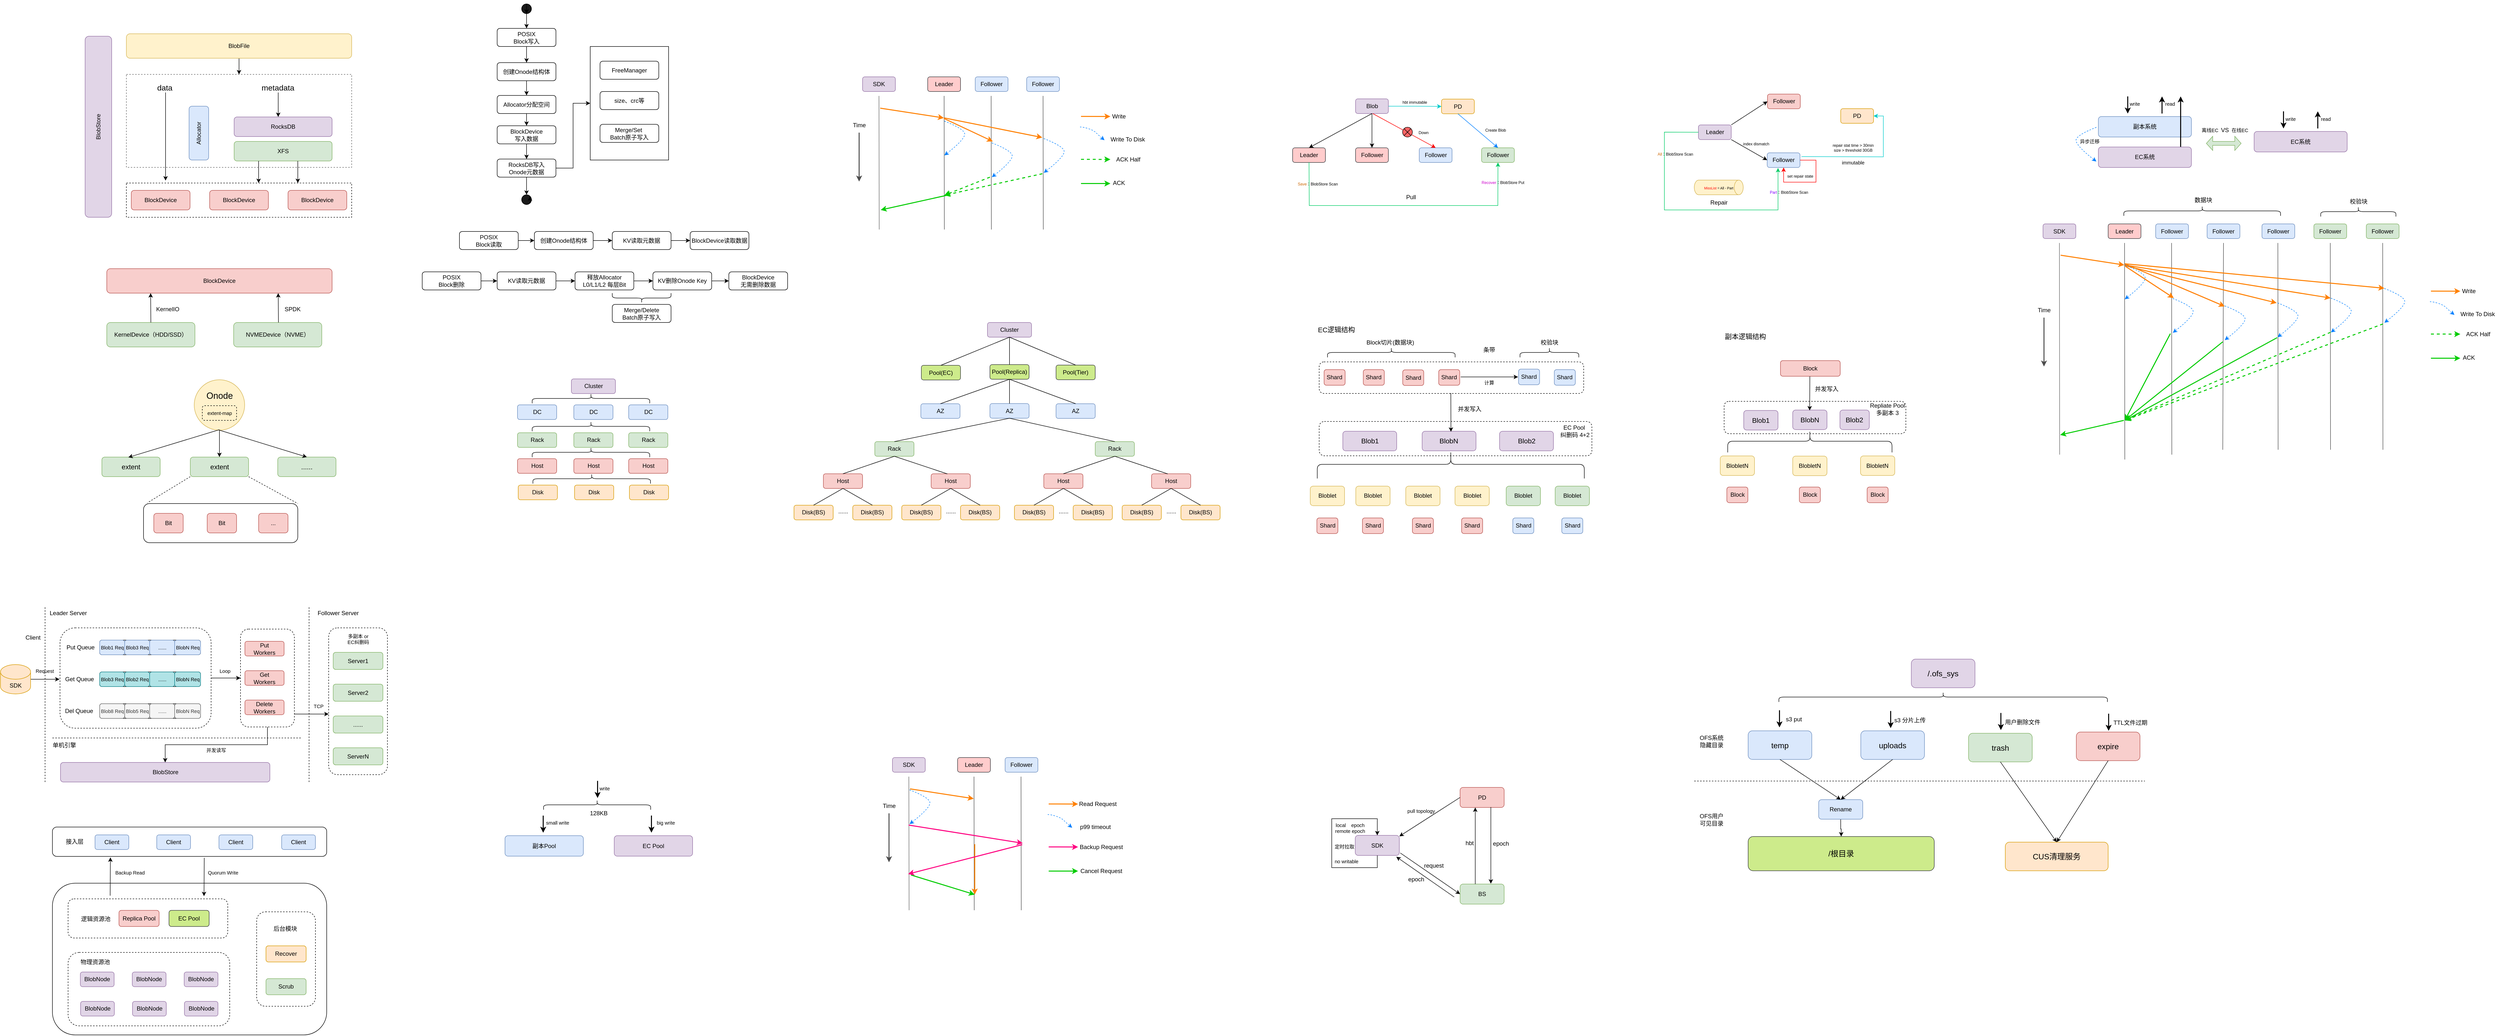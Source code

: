 <mxfile version="24.7.5">
  <diagram name="第 1 页" id="hEk644xWBqWTwLnJDk1-">
    <mxGraphModel dx="1434" dy="761" grid="1" gridSize="10" guides="1" tooltips="1" connect="1" arrows="1" fold="1" page="1" pageScale="1" pageWidth="827" pageHeight="1169" math="0" shadow="0">
      <root>
        <mxCell id="0" />
        <mxCell id="1" parent="0" />
        <mxCell id="mA4usco_O7YDniZOFgtf-1" value="BlockDevice" style="rounded=1;whiteSpace=wrap;html=1;fillColor=#f8cecc;strokeColor=#b85450;" parent="1" vertex="1">
          <mxGeometry x="280" y="400" width="120" height="40" as="geometry" />
        </mxCell>
        <mxCell id="mA4usco_O7YDniZOFgtf-3" value="BlockDevice" style="rounded=1;whiteSpace=wrap;html=1;fillColor=#f8cecc;strokeColor=#b85450;" parent="1" vertex="1">
          <mxGeometry x="440" y="400" width="120" height="40" as="geometry" />
        </mxCell>
        <mxCell id="mA4usco_O7YDniZOFgtf-4" value="BlockDevice" style="rounded=1;whiteSpace=wrap;html=1;fillColor=#f8cecc;strokeColor=#b85450;" parent="1" vertex="1">
          <mxGeometry x="600" y="400" width="120" height="40" as="geometry" />
        </mxCell>
        <mxCell id="mA4usco_O7YDniZOFgtf-5" value="" style="rounded=0;whiteSpace=wrap;html=1;fillColor=none;dashed=1;" parent="1" vertex="1">
          <mxGeometry x="270" y="385" width="460" height="70" as="geometry" />
        </mxCell>
        <mxCell id="mA4usco_O7YDniZOFgtf-6" value="" style="endArrow=classic;html=1;rounded=0;" parent="1" edge="1">
          <mxGeometry width="50" height="50" relative="1" as="geometry">
            <mxPoint x="350" y="200" as="sourcePoint" />
            <mxPoint x="350" y="380" as="targetPoint" />
          </mxGeometry>
        </mxCell>
        <mxCell id="mA4usco_O7YDniZOFgtf-7" value="Allocator" style="rounded=1;whiteSpace=wrap;html=1;fillColor=#dae8fc;strokeColor=#6c8ebf;rotation=-90;" parent="1" vertex="1">
          <mxGeometry x="363" y="263" width="110" height="40" as="geometry" />
        </mxCell>
        <mxCell id="mA4usco_O7YDniZOFgtf-9" value="RocksDB" style="rounded=1;whiteSpace=wrap;html=1;fillColor=#e1d5e7;strokeColor=#9673a6;" parent="1" vertex="1">
          <mxGeometry x="490" y="250" width="200" height="40" as="geometry" />
        </mxCell>
        <mxCell id="mA4usco_O7YDniZOFgtf-10" value="XFS" style="rounded=1;whiteSpace=wrap;html=1;fillColor=#d5e8d4;strokeColor=#82b366;" parent="1" vertex="1">
          <mxGeometry x="490" y="300" width="200" height="40" as="geometry" />
        </mxCell>
        <mxCell id="mA4usco_O7YDniZOFgtf-13" value="" style="endArrow=classic;html=1;rounded=0;" parent="1" edge="1">
          <mxGeometry width="50" height="50" relative="1" as="geometry">
            <mxPoint x="540" y="340" as="sourcePoint" />
            <mxPoint x="540" y="385" as="targetPoint" />
          </mxGeometry>
        </mxCell>
        <mxCell id="mA4usco_O7YDniZOFgtf-14" value="" style="endArrow=classic;html=1;rounded=0;" parent="1" edge="1">
          <mxGeometry width="50" height="50" relative="1" as="geometry">
            <mxPoint x="620" y="340" as="sourcePoint" />
            <mxPoint x="620" y="385" as="targetPoint" />
          </mxGeometry>
        </mxCell>
        <mxCell id="mA4usco_O7YDniZOFgtf-15" value="" style="endArrow=classic;html=1;rounded=0;" parent="1" edge="1">
          <mxGeometry width="50" height="50" relative="1" as="geometry">
            <mxPoint x="580" y="200" as="sourcePoint" />
            <mxPoint x="580" y="250" as="targetPoint" />
          </mxGeometry>
        </mxCell>
        <mxCell id="mA4usco_O7YDniZOFgtf-16" value="metadata" style="text;html=1;align=center;verticalAlign=middle;resizable=0;points=[];autosize=1;strokeColor=none;fillColor=none;fontSize=16;" parent="1" vertex="1">
          <mxGeometry x="534" y="175" width="90" height="30" as="geometry" />
        </mxCell>
        <mxCell id="mA4usco_O7YDniZOFgtf-17" value="data" style="text;html=1;align=center;verticalAlign=middle;resizable=0;points=[];autosize=1;strokeColor=none;fillColor=none;fontSize=16;" parent="1" vertex="1">
          <mxGeometry x="323" y="175" width="50" height="30" as="geometry" />
        </mxCell>
        <mxCell id="mA4usco_O7YDniZOFgtf-18" value="" style="rounded=0;whiteSpace=wrap;html=1;fillColor=none;dashed=1;fontColor=#333333;strokeColor=#666666;" parent="1" vertex="1">
          <mxGeometry x="270" y="163" width="460" height="190" as="geometry" />
        </mxCell>
        <mxCell id="mA4usco_O7YDniZOFgtf-21" value="" style="edgeStyle=orthogonalEdgeStyle;rounded=0;orthogonalLoop=1;jettySize=auto;html=1;" parent="1" source="mA4usco_O7YDniZOFgtf-19" target="mA4usco_O7YDniZOFgtf-18" edge="1">
          <mxGeometry relative="1" as="geometry" />
        </mxCell>
        <mxCell id="mA4usco_O7YDniZOFgtf-19" value="BlobFile" style="rounded=1;whiteSpace=wrap;html=1;fillColor=#fff2cc;strokeColor=#d6b656;" parent="1" vertex="1">
          <mxGeometry x="270" y="80" width="460" height="50" as="geometry" />
        </mxCell>
        <mxCell id="mA4usco_O7YDniZOFgtf-42" value="BlobStore" style="rounded=1;whiteSpace=wrap;html=1;rotation=-90;fillColor=#e1d5e7;strokeColor=#9673a6;" parent="1" vertex="1">
          <mxGeometry x="27.88" y="242.88" width="370" height="54.25" as="geometry" />
        </mxCell>
        <mxCell id="uBYIenyCoJej_w_-4nAD-5" value="BlockDevice" style="rounded=1;whiteSpace=wrap;html=1;fillColor=#f8cecc;strokeColor=#b85450;" parent="1" vertex="1">
          <mxGeometry x="230" y="560" width="460" height="50" as="geometry" />
        </mxCell>
        <mxCell id="uBYIenyCoJej_w_-4nAD-6" value="KernelDevice（HDD/SSD）" style="rounded=1;whiteSpace=wrap;html=1;fillColor=#d5e8d4;strokeColor=#82b366;" parent="1" vertex="1">
          <mxGeometry x="230" y="670" width="180" height="50" as="geometry" />
        </mxCell>
        <mxCell id="uBYIenyCoJej_w_-4nAD-7" value="NVMEDevice（NVME）" style="rounded=1;whiteSpace=wrap;html=1;fillColor=#d5e8d4;strokeColor=#82b366;" parent="1" vertex="1">
          <mxGeometry x="489" y="670" width="180" height="50" as="geometry" />
        </mxCell>
        <mxCell id="uBYIenyCoJej_w_-4nAD-12" value="" style="endArrow=classic;html=1;rounded=0;" parent="1" edge="1">
          <mxGeometry width="50" height="50" relative="1" as="geometry">
            <mxPoint x="320" y="670" as="sourcePoint" />
            <mxPoint x="319.5" y="610" as="targetPoint" />
          </mxGeometry>
        </mxCell>
        <mxCell id="uBYIenyCoJej_w_-4nAD-13" value="KernelIO" style="text;html=1;align=center;verticalAlign=middle;resizable=0;points=[];autosize=1;strokeColor=none;fillColor=none;" parent="1" vertex="1">
          <mxGeometry x="321" y="630" width="65" height="26" as="geometry" />
        </mxCell>
        <mxCell id="uBYIenyCoJej_w_-4nAD-14" value="" style="endArrow=classic;html=1;rounded=0;" parent="1" edge="1">
          <mxGeometry width="50" height="50" relative="1" as="geometry">
            <mxPoint x="580.5" y="670" as="sourcePoint" />
            <mxPoint x="580" y="610" as="targetPoint" />
          </mxGeometry>
        </mxCell>
        <mxCell id="uBYIenyCoJej_w_-4nAD-15" value="SPDK" style="text;html=1;align=center;verticalAlign=middle;resizable=0;points=[];autosize=1;strokeColor=none;fillColor=none;" parent="1" vertex="1">
          <mxGeometry x="579" y="628" width="60" height="30" as="geometry" />
        </mxCell>
        <mxCell id="uBYIenyCoJej_w_-4nAD-18" value="" style="ellipse;whiteSpace=wrap;html=1;aspect=fixed;fillColor=#fff2cc;strokeColor=#d6b656;" parent="1" vertex="1">
          <mxGeometry x="408.5" y="787" width="103" height="103" as="geometry" />
        </mxCell>
        <mxCell id="uBYIenyCoJej_w_-4nAD-19" value="extent-map" style="text;html=1;align=center;verticalAlign=middle;resizable=0;points=[];autosize=1;strokeColor=default;fillColor=none;dashed=1;fontSize=10;rounded=1;" parent="1" vertex="1">
          <mxGeometry x="425" y="840" width="70" height="30" as="geometry" />
        </mxCell>
        <mxCell id="uBYIenyCoJej_w_-4nAD-21" value="extent" style="rounded=1;whiteSpace=wrap;html=1;fontSize=14;fillColor=#d5e8d4;strokeColor=#82b366;" parent="1" vertex="1">
          <mxGeometry x="220" y="945" width="119" height="40" as="geometry" />
        </mxCell>
        <mxCell id="uBYIenyCoJej_w_-4nAD-22" value="extent" style="rounded=1;whiteSpace=wrap;html=1;fontSize=14;fillColor=#d5e8d4;strokeColor=#82b366;" parent="1" vertex="1">
          <mxGeometry x="400.5" y="945" width="119" height="40" as="geometry" />
        </mxCell>
        <mxCell id="uBYIenyCoJej_w_-4nAD-23" value="......" style="rounded=1;whiteSpace=wrap;html=1;fontSize=14;fillColor=#d5e8d4;strokeColor=#82b366;" parent="1" vertex="1">
          <mxGeometry x="579" y="945" width="119" height="40" as="geometry" />
        </mxCell>
        <mxCell id="uBYIenyCoJej_w_-4nAD-24" value="" style="endArrow=classic;html=1;rounded=0;entryX=0.454;entryY=0.013;entryDx=0;entryDy=0;entryPerimeter=0;" parent="1" target="uBYIenyCoJej_w_-4nAD-21" edge="1">
          <mxGeometry width="50" height="50" relative="1" as="geometry">
            <mxPoint x="460" y="889" as="sourcePoint" />
            <mxPoint x="530" y="800" as="targetPoint" />
          </mxGeometry>
        </mxCell>
        <mxCell id="uBYIenyCoJej_w_-4nAD-25" value="" style="endArrow=classic;html=1;rounded=0;exitX=0.5;exitY=1;exitDx=0;exitDy=0;" parent="1" source="uBYIenyCoJej_w_-4nAD-18" target="uBYIenyCoJej_w_-4nAD-22" edge="1">
          <mxGeometry width="50" height="50" relative="1" as="geometry">
            <mxPoint x="480" y="850" as="sourcePoint" />
            <mxPoint x="530" y="800" as="targetPoint" />
          </mxGeometry>
        </mxCell>
        <mxCell id="uBYIenyCoJej_w_-4nAD-26" value="" style="endArrow=classic;html=1;rounded=0;entryX=0.5;entryY=0;entryDx=0;entryDy=0;exitX=0.5;exitY=1;exitDx=0;exitDy=0;" parent="1" source="uBYIenyCoJej_w_-4nAD-18" target="uBYIenyCoJej_w_-4nAD-23" edge="1">
          <mxGeometry width="50" height="50" relative="1" as="geometry">
            <mxPoint x="480" y="850" as="sourcePoint" />
            <mxPoint x="530" y="800" as="targetPoint" />
          </mxGeometry>
        </mxCell>
        <mxCell id="uBYIenyCoJej_w_-4nAD-27" value="" style="rounded=1;whiteSpace=wrap;html=1;fillColor=none;" parent="1" vertex="1">
          <mxGeometry x="305" y="1040" width="315" height="80" as="geometry" />
        </mxCell>
        <mxCell id="uBYIenyCoJej_w_-4nAD-28" style="edgeStyle=orthogonalEdgeStyle;rounded=0;orthogonalLoop=1;jettySize=auto;html=1;exitX=0.5;exitY=1;exitDx=0;exitDy=0;" parent="1" source="uBYIenyCoJej_w_-4nAD-27" target="uBYIenyCoJej_w_-4nAD-27" edge="1">
          <mxGeometry relative="1" as="geometry" />
        </mxCell>
        <mxCell id="uBYIenyCoJej_w_-4nAD-29" value="Bit" style="rounded=1;whiteSpace=wrap;html=1;fillColor=#f8cecc;strokeColor=#b85450;" parent="1" vertex="1">
          <mxGeometry x="326" y="1060" width="60" height="40" as="geometry" />
        </mxCell>
        <mxCell id="uBYIenyCoJej_w_-4nAD-30" value="Bit" style="rounded=1;whiteSpace=wrap;html=1;fillColor=#f8cecc;strokeColor=#b85450;" parent="1" vertex="1">
          <mxGeometry x="435" y="1060" width="60" height="40" as="geometry" />
        </mxCell>
        <mxCell id="uBYIenyCoJej_w_-4nAD-31" value="..." style="rounded=1;whiteSpace=wrap;html=1;fillColor=#f8cecc;strokeColor=#b85450;" parent="1" vertex="1">
          <mxGeometry x="540" y="1060" width="60" height="40" as="geometry" />
        </mxCell>
        <mxCell id="uBYIenyCoJej_w_-4nAD-32" value="" style="endArrow=none;html=1;rounded=0;entryX=0.025;entryY=-0.019;entryDx=0;entryDy=0;entryPerimeter=0;exitX=0;exitY=1;exitDx=0;exitDy=0;dashed=1;" parent="1" source="uBYIenyCoJej_w_-4nAD-22" target="uBYIenyCoJej_w_-4nAD-27" edge="1">
          <mxGeometry width="50" height="50" relative="1" as="geometry">
            <mxPoint x="480" y="850" as="sourcePoint" />
            <mxPoint x="530" y="800" as="targetPoint" />
          </mxGeometry>
        </mxCell>
        <mxCell id="uBYIenyCoJej_w_-4nAD-33" value="" style="endArrow=none;html=1;rounded=0;entryX=1;entryY=0;entryDx=0;entryDy=0;exitX=1;exitY=1;exitDx=0;exitDy=0;dashed=1;" parent="1" source="uBYIenyCoJej_w_-4nAD-22" target="uBYIenyCoJej_w_-4nAD-27" edge="1">
          <mxGeometry width="50" height="50" relative="1" as="geometry">
            <mxPoint x="480" y="850" as="sourcePoint" />
            <mxPoint x="530" y="800" as="targetPoint" />
          </mxGeometry>
        </mxCell>
        <mxCell id="uBYIenyCoJej_w_-4nAD-34" value="Onode" style="text;html=1;align=center;verticalAlign=middle;resizable=0;points=[];autosize=1;strokeColor=none;fillColor=none;fontSize=18;" parent="1" vertex="1">
          <mxGeometry x="420" y="800" width="80" height="40" as="geometry" />
        </mxCell>
        <mxCell id="uBYIenyCoJej_w_-4nAD-37" value="" style="edgeStyle=orthogonalEdgeStyle;rounded=0;orthogonalLoop=1;jettySize=auto;html=1;" parent="1" source="uBYIenyCoJej_w_-4nAD-35" target="uBYIenyCoJej_w_-4nAD-36" edge="1">
          <mxGeometry relative="1" as="geometry" />
        </mxCell>
        <mxCell id="uBYIenyCoJej_w_-4nAD-35" value="POSIX&lt;div&gt;Block写入&lt;/div&gt;" style="rounded=1;whiteSpace=wrap;html=1;fillColor=none;" parent="1" vertex="1">
          <mxGeometry x="1027" y="69.01" width="120" height="37" as="geometry" />
        </mxCell>
        <mxCell id="uBYIenyCoJej_w_-4nAD-41" value="" style="edgeStyle=orthogonalEdgeStyle;rounded=0;orthogonalLoop=1;jettySize=auto;html=1;" parent="1" source="uBYIenyCoJej_w_-4nAD-36" target="uBYIenyCoJej_w_-4nAD-40" edge="1">
          <mxGeometry relative="1" as="geometry" />
        </mxCell>
        <mxCell id="uBYIenyCoJej_w_-4nAD-36" value="创建Onode结构体" style="rounded=1;whiteSpace=wrap;html=1;fillColor=none;" parent="1" vertex="1">
          <mxGeometry x="1027" y="139.01" width="120" height="37" as="geometry" />
        </mxCell>
        <mxCell id="uBYIenyCoJej_w_-4nAD-43" value="" style="edgeStyle=orthogonalEdgeStyle;rounded=0;orthogonalLoop=1;jettySize=auto;html=1;" parent="1" source="uBYIenyCoJej_w_-4nAD-38" target="uBYIenyCoJej_w_-4nAD-39" edge="1">
          <mxGeometry relative="1" as="geometry" />
        </mxCell>
        <mxCell id="uBYIenyCoJej_w_-4nAD-38" value="BlockDevice&lt;div&gt;写入数据&lt;/div&gt;" style="rounded=1;whiteSpace=wrap;html=1;fillColor=none;" parent="1" vertex="1">
          <mxGeometry x="1027" y="268.01" width="120" height="37" as="geometry" />
        </mxCell>
        <mxCell id="uBYIenyCoJej_w_-4nAD-50" value="" style="edgeStyle=orthogonalEdgeStyle;rounded=0;orthogonalLoop=1;jettySize=auto;html=1;" parent="1" source="uBYIenyCoJej_w_-4nAD-39" target="uBYIenyCoJej_w_-4nAD-49" edge="1">
          <mxGeometry relative="1" as="geometry" />
        </mxCell>
        <mxCell id="uBYIenyCoJej_w_-4nAD-56" value="" style="edgeStyle=orthogonalEdgeStyle;rounded=0;orthogonalLoop=1;jettySize=auto;html=1;" parent="1" source="uBYIenyCoJej_w_-4nAD-39" target="uBYIenyCoJej_w_-4nAD-55" edge="1">
          <mxGeometry relative="1" as="geometry" />
        </mxCell>
        <mxCell id="uBYIenyCoJej_w_-4nAD-39" value="RocksDB写入&lt;div&gt;Onode元数据&lt;/div&gt;" style="rounded=1;whiteSpace=wrap;html=1;fillColor=none;" parent="1" vertex="1">
          <mxGeometry x="1027" y="336.01" width="120" height="37" as="geometry" />
        </mxCell>
        <mxCell id="uBYIenyCoJej_w_-4nAD-42" value="" style="edgeStyle=orthogonalEdgeStyle;rounded=0;orthogonalLoop=1;jettySize=auto;html=1;" parent="1" source="uBYIenyCoJej_w_-4nAD-40" target="uBYIenyCoJej_w_-4nAD-38" edge="1">
          <mxGeometry relative="1" as="geometry" />
        </mxCell>
        <mxCell id="uBYIenyCoJej_w_-4nAD-40" value="Allocator分配空间" style="rounded=1;whiteSpace=wrap;html=1;fillColor=none;" parent="1" vertex="1">
          <mxGeometry x="1027" y="206.01" width="120" height="37" as="geometry" />
        </mxCell>
        <mxCell id="uBYIenyCoJej_w_-4nAD-48" style="edgeStyle=orthogonalEdgeStyle;rounded=0;orthogonalLoop=1;jettySize=auto;html=1;exitX=0.5;exitY=1;exitDx=0;exitDy=0;entryX=0.5;entryY=0;entryDx=0;entryDy=0;" parent="1" source="uBYIenyCoJej_w_-4nAD-44" target="uBYIenyCoJej_w_-4nAD-35" edge="1">
          <mxGeometry relative="1" as="geometry" />
        </mxCell>
        <mxCell id="uBYIenyCoJej_w_-4nAD-44" value="" style="ellipse;whiteSpace=wrap;html=1;aspect=fixed;fillColor=#1A1A1A;" parent="1" vertex="1">
          <mxGeometry x="1077" y="19.01" width="20" height="20" as="geometry" />
        </mxCell>
        <mxCell id="uBYIenyCoJej_w_-4nAD-45" style="edgeStyle=orthogonalEdgeStyle;rounded=0;orthogonalLoop=1;jettySize=auto;html=1;exitX=0.5;exitY=0;exitDx=0;exitDy=0;entryX=0.5;entryY=1;entryDx=0;entryDy=0;" parent="1" source="uBYIenyCoJej_w_-4nAD-44" target="uBYIenyCoJej_w_-4nAD-44" edge="1">
          <mxGeometry relative="1" as="geometry">
            <Array as="points">
              <mxPoint x="1087" y="39.01" />
              <mxPoint x="1087" y="39.01" />
            </Array>
          </mxGeometry>
        </mxCell>
        <mxCell id="uBYIenyCoJej_w_-4nAD-49" value="" style="ellipse;whiteSpace=wrap;html=1;aspect=fixed;fillColor=#1A1A1A;" parent="1" vertex="1">
          <mxGeometry x="1077" y="409.01" width="20" height="20" as="geometry" />
        </mxCell>
        <mxCell id="uBYIenyCoJej_w_-4nAD-51" style="edgeStyle=orthogonalEdgeStyle;rounded=0;orthogonalLoop=1;jettySize=auto;html=1;exitX=1;exitY=1;exitDx=0;exitDy=0;entryX=1;entryY=0;entryDx=0;entryDy=0;" parent="1" source="uBYIenyCoJej_w_-4nAD-49" target="uBYIenyCoJej_w_-4nAD-49" edge="1">
          <mxGeometry relative="1" as="geometry" />
        </mxCell>
        <mxCell id="uBYIenyCoJej_w_-4nAD-52" value="FreeManager" style="rounded=1;whiteSpace=wrap;html=1;fillColor=none;" parent="1" vertex="1">
          <mxGeometry x="1237" y="136.01" width="120" height="37" as="geometry" />
        </mxCell>
        <mxCell id="uBYIenyCoJej_w_-4nAD-53" value="size、crc等" style="rounded=1;whiteSpace=wrap;html=1;fillColor=none;" parent="1" vertex="1">
          <mxGeometry x="1237" y="198.01" width="120" height="37" as="geometry" />
        </mxCell>
        <mxCell id="uBYIenyCoJej_w_-4nAD-54" value="Merge/Set&amp;nbsp;&lt;div&gt;Batch原子写入&lt;/div&gt;" style="rounded=1;whiteSpace=wrap;html=1;fillColor=none;" parent="1" vertex="1">
          <mxGeometry x="1237" y="265.01" width="120" height="37" as="geometry" />
        </mxCell>
        <mxCell id="uBYIenyCoJej_w_-4nAD-55" value="" style="rounded=0;whiteSpace=wrap;html=1;fillColor=none;" parent="1" vertex="1">
          <mxGeometry x="1217" y="106.01" width="160" height="232" as="geometry" />
        </mxCell>
        <mxCell id="uBYIenyCoJej_w_-4nAD-61" value="" style="edgeStyle=orthogonalEdgeStyle;rounded=0;orthogonalLoop=1;jettySize=auto;html=1;" parent="1" source="uBYIenyCoJej_w_-4nAD-57" target="uBYIenyCoJej_w_-4nAD-58" edge="1">
          <mxGeometry relative="1" as="geometry" />
        </mxCell>
        <mxCell id="uBYIenyCoJej_w_-4nAD-57" value="POSIX&lt;div&gt;Block读取&lt;/div&gt;" style="rounded=1;whiteSpace=wrap;html=1;fillColor=none;" parent="1" vertex="1">
          <mxGeometry x="950" y="484.01" width="120" height="37" as="geometry" />
        </mxCell>
        <mxCell id="uBYIenyCoJej_w_-4nAD-62" value="" style="edgeStyle=orthogonalEdgeStyle;rounded=0;orthogonalLoop=1;jettySize=auto;html=1;" parent="1" source="uBYIenyCoJej_w_-4nAD-58" target="uBYIenyCoJej_w_-4nAD-59" edge="1">
          <mxGeometry relative="1" as="geometry" />
        </mxCell>
        <mxCell id="uBYIenyCoJej_w_-4nAD-58" value="创建Onode结构体" style="rounded=1;whiteSpace=wrap;html=1;fillColor=none;" parent="1" vertex="1">
          <mxGeometry x="1103" y="484.01" width="120" height="37" as="geometry" />
        </mxCell>
        <mxCell id="uBYIenyCoJej_w_-4nAD-63" value="" style="edgeStyle=orthogonalEdgeStyle;rounded=0;orthogonalLoop=1;jettySize=auto;html=1;" parent="1" source="uBYIenyCoJej_w_-4nAD-59" target="uBYIenyCoJej_w_-4nAD-60" edge="1">
          <mxGeometry relative="1" as="geometry" />
        </mxCell>
        <mxCell id="uBYIenyCoJej_w_-4nAD-59" value="KV读取元数据" style="rounded=1;whiteSpace=wrap;html=1;fillColor=none;" parent="1" vertex="1">
          <mxGeometry x="1262" y="484.01" width="120" height="37" as="geometry" />
        </mxCell>
        <mxCell id="uBYIenyCoJej_w_-4nAD-60" value="BlockDevice读取数据" style="rounded=1;whiteSpace=wrap;html=1;fillColor=none;" parent="1" vertex="1">
          <mxGeometry x="1421" y="484.01" width="120" height="37" as="geometry" />
        </mxCell>
        <mxCell id="qF25KTgNBB7xR8GcAoYN-1" value="Cluster" style="rounded=1;whiteSpace=wrap;html=1;fillColor=#e1d5e7;strokeColor=#9673a6;" parent="1" vertex="1">
          <mxGeometry x="1178.5" y="785.31" width="90" height="30" as="geometry" />
        </mxCell>
        <mxCell id="qF25KTgNBB7xR8GcAoYN-2" value="DC" style="rounded=1;whiteSpace=wrap;html=1;fillColor=#dae8fc;strokeColor=#6c8ebf;" parent="1" vertex="1">
          <mxGeometry x="1068.5" y="838.31" width="80" height="30" as="geometry" />
        </mxCell>
        <mxCell id="qF25KTgNBB7xR8GcAoYN-4" value="DC" style="rounded=1;whiteSpace=wrap;html=1;fillColor=#dae8fc;strokeColor=#6c8ebf;" parent="1" vertex="1">
          <mxGeometry x="1183.5" y="838.31" width="80" height="30" as="geometry" />
        </mxCell>
        <mxCell id="qF25KTgNBB7xR8GcAoYN-5" value="DC" style="rounded=1;whiteSpace=wrap;html=1;fillColor=#dae8fc;strokeColor=#6c8ebf;" parent="1" vertex="1">
          <mxGeometry x="1295.5" y="838.31" width="80" height="30" as="geometry" />
        </mxCell>
        <mxCell id="qF25KTgNBB7xR8GcAoYN-6" value="" style="shape=curlyBracket;whiteSpace=wrap;html=1;rounded=1;labelPosition=left;verticalLabelPosition=middle;align=right;verticalAlign=middle;rotation=90;" parent="1" vertex="1">
          <mxGeometry x="1208.5" y="705.31" width="20" height="240" as="geometry" />
        </mxCell>
        <mxCell id="qF25KTgNBB7xR8GcAoYN-7" value="Rack" style="rounded=1;whiteSpace=wrap;html=1;fillColor=#d5e8d4;strokeColor=#82b366;" parent="1" vertex="1">
          <mxGeometry x="1068.5" y="895.31" width="80" height="30" as="geometry" />
        </mxCell>
        <mxCell id="qF25KTgNBB7xR8GcAoYN-8" value="Rack" style="rounded=1;whiteSpace=wrap;html=1;fillColor=#d5e8d4;strokeColor=#82b366;" parent="1" vertex="1">
          <mxGeometry x="1183.5" y="895.31" width="80" height="30" as="geometry" />
        </mxCell>
        <mxCell id="qF25KTgNBB7xR8GcAoYN-9" value="Rack" style="rounded=1;whiteSpace=wrap;html=1;fillColor=#d5e8d4;strokeColor=#82b366;" parent="1" vertex="1">
          <mxGeometry x="1295.5" y="895.31" width="80" height="30" as="geometry" />
        </mxCell>
        <mxCell id="qF25KTgNBB7xR8GcAoYN-10" value="" style="shape=curlyBracket;whiteSpace=wrap;html=1;rounded=1;labelPosition=left;verticalLabelPosition=middle;align=right;verticalAlign=middle;rotation=90;" parent="1" vertex="1">
          <mxGeometry x="1208.5" y="762.31" width="20" height="240" as="geometry" />
        </mxCell>
        <mxCell id="qF25KTgNBB7xR8GcAoYN-11" value="Host" style="rounded=1;whiteSpace=wrap;html=1;fillColor=#f8cecc;strokeColor=#b85450;" parent="1" vertex="1">
          <mxGeometry x="1068.5" y="948.31" width="80" height="30" as="geometry" />
        </mxCell>
        <mxCell id="qF25KTgNBB7xR8GcAoYN-12" value="Host" style="rounded=1;whiteSpace=wrap;html=1;fillColor=#f8cecc;strokeColor=#b85450;" parent="1" vertex="1">
          <mxGeometry x="1183.5" y="948.31" width="80" height="30" as="geometry" />
        </mxCell>
        <mxCell id="qF25KTgNBB7xR8GcAoYN-13" value="Host" style="rounded=1;whiteSpace=wrap;html=1;fillColor=#f8cecc;strokeColor=#b85450;" parent="1" vertex="1">
          <mxGeometry x="1295.5" y="948.31" width="80" height="30" as="geometry" />
        </mxCell>
        <mxCell id="qF25KTgNBB7xR8GcAoYN-14" value="" style="shape=curlyBracket;whiteSpace=wrap;html=1;rounded=1;labelPosition=left;verticalLabelPosition=middle;align=right;verticalAlign=middle;rotation=90;" parent="1" vertex="1">
          <mxGeometry x="1208.5" y="815.31" width="20" height="240" as="geometry" />
        </mxCell>
        <mxCell id="qF25KTgNBB7xR8GcAoYN-15" value="Disk" style="rounded=1;whiteSpace=wrap;html=1;fillColor=#ffe6cc;strokeColor=#d79b00;" parent="1" vertex="1">
          <mxGeometry x="1070" y="1002.31" width="80" height="30" as="geometry" />
        </mxCell>
        <mxCell id="qF25KTgNBB7xR8GcAoYN-16" value="Disk" style="rounded=1;whiteSpace=wrap;html=1;fillColor=#ffe6cc;strokeColor=#d79b00;" parent="1" vertex="1">
          <mxGeometry x="1185" y="1002.31" width="80" height="30" as="geometry" />
        </mxCell>
        <mxCell id="qF25KTgNBB7xR8GcAoYN-17" value="Disk" style="rounded=1;whiteSpace=wrap;html=1;fillColor=#ffe6cc;strokeColor=#d79b00;" parent="1" vertex="1">
          <mxGeometry x="1297" y="1002.31" width="80" height="30" as="geometry" />
        </mxCell>
        <mxCell id="qF25KTgNBB7xR8GcAoYN-18" value="" style="shape=curlyBracket;whiteSpace=wrap;html=1;rounded=1;labelPosition=left;verticalLabelPosition=middle;align=right;verticalAlign=middle;rotation=90;" parent="1" vertex="1">
          <mxGeometry x="1210" y="869.31" width="20" height="240" as="geometry" />
        </mxCell>
        <mxCell id="qF25KTgNBB7xR8GcAoYN-19" value="" style="edgeStyle=orthogonalEdgeStyle;rounded=0;orthogonalLoop=1;jettySize=auto;html=1;" parent="1" source="qF25KTgNBB7xR8GcAoYN-20" target="qF25KTgNBB7xR8GcAoYN-22" edge="1">
          <mxGeometry relative="1" as="geometry" />
        </mxCell>
        <mxCell id="qF25KTgNBB7xR8GcAoYN-20" value="POSIX&lt;div&gt;Block删除&lt;/div&gt;" style="rounded=1;whiteSpace=wrap;html=1;fillColor=none;" parent="1" vertex="1">
          <mxGeometry x="874" y="566.5" width="120" height="37" as="geometry" />
        </mxCell>
        <mxCell id="qF25KTgNBB7xR8GcAoYN-21" value="" style="edgeStyle=orthogonalEdgeStyle;rounded=0;orthogonalLoop=1;jettySize=auto;html=1;" parent="1" source="qF25KTgNBB7xR8GcAoYN-22" target="qF25KTgNBB7xR8GcAoYN-24" edge="1">
          <mxGeometry relative="1" as="geometry" />
        </mxCell>
        <mxCell id="qF25KTgNBB7xR8GcAoYN-22" value="KV读取元数据" style="rounded=1;whiteSpace=wrap;html=1;fillColor=none;" parent="1" vertex="1">
          <mxGeometry x="1027" y="566.5" width="120" height="37" as="geometry" />
        </mxCell>
        <mxCell id="qF25KTgNBB7xR8GcAoYN-23" value="" style="edgeStyle=orthogonalEdgeStyle;rounded=0;orthogonalLoop=1;jettySize=auto;html=1;" parent="1" source="qF25KTgNBB7xR8GcAoYN-24" target="qF25KTgNBB7xR8GcAoYN-25" edge="1">
          <mxGeometry relative="1" as="geometry" />
        </mxCell>
        <mxCell id="qF25KTgNBB7xR8GcAoYN-24" value="释放Allocator&lt;div&gt;L0/L1/L2 每层Bit&lt;/div&gt;" style="rounded=1;whiteSpace=wrap;html=1;fillColor=none;" parent="1" vertex="1">
          <mxGeometry x="1186" y="566.5" width="120" height="37" as="geometry" />
        </mxCell>
        <mxCell id="qF25KTgNBB7xR8GcAoYN-30" value="" style="edgeStyle=orthogonalEdgeStyle;rounded=0;orthogonalLoop=1;jettySize=auto;html=1;" parent="1" source="qF25KTgNBB7xR8GcAoYN-25" target="qF25KTgNBB7xR8GcAoYN-27" edge="1">
          <mxGeometry relative="1" as="geometry" />
        </mxCell>
        <mxCell id="qF25KTgNBB7xR8GcAoYN-25" value="KV删除Onode Key" style="rounded=1;whiteSpace=wrap;html=1;fillColor=none;" parent="1" vertex="1">
          <mxGeometry x="1345" y="566.5" width="120" height="37" as="geometry" />
        </mxCell>
        <mxCell id="qF25KTgNBB7xR8GcAoYN-27" value="BlockDevice&lt;div&gt;无需删除数据&lt;/div&gt;" style="rounded=1;whiteSpace=wrap;html=1;fillColor=none;" parent="1" vertex="1">
          <mxGeometry x="1500" y="566.5" width="120" height="37" as="geometry" />
        </mxCell>
        <mxCell id="qF25KTgNBB7xR8GcAoYN-28" value="" style="shape=curlyBracket;whiteSpace=wrap;html=1;rounded=1;flipH=1;labelPosition=right;verticalLabelPosition=middle;align=left;verticalAlign=middle;rotation=90;" parent="1" vertex="1">
          <mxGeometry x="1312" y="560" width="20" height="120" as="geometry" />
        </mxCell>
        <mxCell id="qF25KTgNBB7xR8GcAoYN-29" value="Merge/Delete&lt;div&gt;Batch原子写入&lt;/div&gt;" style="rounded=1;whiteSpace=wrap;html=1;fillColor=none;" parent="1" vertex="1">
          <mxGeometry x="1262" y="633" width="120" height="37" as="geometry" />
        </mxCell>
        <mxCell id="u47Wq5W3U5I5WtXVGjhD-43" value="" style="edgeStyle=orthogonalEdgeStyle;rounded=0;orthogonalLoop=1;jettySize=auto;html=1;" parent="1" source="u47Wq5W3U5I5WtXVGjhD-3" target="u47Wq5W3U5I5WtXVGjhD-41" edge="1">
          <mxGeometry relative="1" as="geometry" />
        </mxCell>
        <mxCell id="u47Wq5W3U5I5WtXVGjhD-3" value="SDK" style="shape=cylinder3;whiteSpace=wrap;html=1;boundedLbl=1;backgroundOutline=1;size=15;fillColor=#ffe6cc;strokeColor=#d79b00;" parent="1" vertex="1">
          <mxGeometry x="13" y="1369" width="61.5" height="60" as="geometry" />
        </mxCell>
        <mxCell id="u47Wq5W3U5I5WtXVGjhD-4" value="Put&lt;br&gt;Workers" style="rounded=1;whiteSpace=wrap;html=1;fillColor=#f8cecc;strokeColor=#b85450;" parent="1" vertex="1">
          <mxGeometry x="512" y="1321.5" width="80" height="30" as="geometry" />
        </mxCell>
        <mxCell id="u47Wq5W3U5I5WtXVGjhD-5" value="&lt;div&gt;Get&lt;/div&gt;Workers" style="rounded=1;whiteSpace=wrap;html=1;fillColor=#f8cecc;strokeColor=#b85450;" parent="1" vertex="1">
          <mxGeometry x="512" y="1381.5" width="80" height="30" as="geometry" />
        </mxCell>
        <mxCell id="u47Wq5W3U5I5WtXVGjhD-6" value="&lt;div&gt;Delete&lt;/div&gt;Workers" style="rounded=1;whiteSpace=wrap;html=1;fillColor=#f8cecc;strokeColor=#b85450;" parent="1" vertex="1">
          <mxGeometry x="512" y="1441.5" width="80" height="30" as="geometry" />
        </mxCell>
        <mxCell id="u47Wq5W3U5I5WtXVGjhD-45" value="" style="edgeStyle=orthogonalEdgeStyle;rounded=0;orthogonalLoop=1;jettySize=auto;html=1;" parent="1" source="u47Wq5W3U5I5WtXVGjhD-7" target="u47Wq5W3U5I5WtXVGjhD-11" edge="1">
          <mxGeometry relative="1" as="geometry" />
        </mxCell>
        <mxCell id="u47Wq5W3U5I5WtXVGjhD-7" value="" style="rounded=1;whiteSpace=wrap;html=1;fillColor=none;dashed=1;" parent="1" vertex="1">
          <mxGeometry x="134.5" y="1294" width="308.5" height="205" as="geometry" />
        </mxCell>
        <mxCell id="u47Wq5W3U5I5WtXVGjhD-8" value="" style="rounded=1;whiteSpace=wrap;html=1;fillColor=none;" parent="1" vertex="1">
          <mxGeometry x="215.5" y="1319" width="206" height="30" as="geometry" />
        </mxCell>
        <mxCell id="u47Wq5W3U5I5WtXVGjhD-48" value="" style="edgeStyle=orthogonalEdgeStyle;rounded=0;orthogonalLoop=1;jettySize=auto;html=1;" parent="1" source="u47Wq5W3U5I5WtXVGjhD-11" target="u47Wq5W3U5I5WtXVGjhD-47" edge="1">
          <mxGeometry relative="1" as="geometry" />
        </mxCell>
        <mxCell id="u47Wq5W3U5I5WtXVGjhD-11" value="" style="rounded=1;whiteSpace=wrap;html=1;fillColor=none;dashed=1;" parent="1" vertex="1">
          <mxGeometry x="503" y="1296.5" width="110" height="200" as="geometry" />
        </mxCell>
        <mxCell id="u47Wq5W3U5I5WtXVGjhD-15" value="Blob1 Req" style="rounded=1;whiteSpace=wrap;html=1;fillColor=#dae8fc;fontSize=10;strokeColor=#6c8ebf;" parent="1" vertex="1">
          <mxGeometry x="215.5" y="1319" width="51" height="30" as="geometry" />
        </mxCell>
        <mxCell id="u47Wq5W3U5I5WtXVGjhD-17" value="Blob3 Req" style="rounded=1;whiteSpace=wrap;html=1;fillColor=#dae8fc;fontSize=10;strokeColor=#6c8ebf;" parent="1" vertex="1">
          <mxGeometry x="266.5" y="1319" width="51" height="30" as="geometry" />
        </mxCell>
        <mxCell id="u47Wq5W3U5I5WtXVGjhD-18" value="......" style="rounded=1;whiteSpace=wrap;html=1;fillColor=#dae8fc;fontSize=10;strokeColor=#6c8ebf;" parent="1" vertex="1">
          <mxGeometry x="317.5" y="1319" width="51" height="30" as="geometry" />
        </mxCell>
        <mxCell id="u47Wq5W3U5I5WtXVGjhD-19" value="BlobN Req" style="rounded=1;whiteSpace=wrap;html=1;fillColor=#dae8fc;fontSize=10;strokeColor=#6c8ebf;" parent="1" vertex="1">
          <mxGeometry x="368.5" y="1319" width="53" height="30" as="geometry" />
        </mxCell>
        <mxCell id="u47Wq5W3U5I5WtXVGjhD-30" value="" style="rounded=1;whiteSpace=wrap;html=1;fillColor=none;" parent="1" vertex="1">
          <mxGeometry x="215.5" y="1384" width="206" height="30" as="geometry" />
        </mxCell>
        <mxCell id="u47Wq5W3U5I5WtXVGjhD-31" value="Blob3 Req" style="rounded=1;whiteSpace=wrap;html=1;fillColor=#b0e3e6;fontSize=10;strokeColor=#0e8088;" parent="1" vertex="1">
          <mxGeometry x="215.5" y="1384" width="51" height="30" as="geometry" />
        </mxCell>
        <mxCell id="u47Wq5W3U5I5WtXVGjhD-32" value="Blob2 Req" style="rounded=1;whiteSpace=wrap;html=1;fillColor=#b0e3e6;fontSize=10;strokeColor=#0e8088;" parent="1" vertex="1">
          <mxGeometry x="266.5" y="1384" width="51" height="30" as="geometry" />
        </mxCell>
        <mxCell id="u47Wq5W3U5I5WtXVGjhD-33" value="......" style="rounded=1;whiteSpace=wrap;html=1;fillColor=#b0e3e6;fontSize=10;strokeColor=#0e8088;" parent="1" vertex="1">
          <mxGeometry x="317.5" y="1384" width="51" height="30" as="geometry" />
        </mxCell>
        <mxCell id="u47Wq5W3U5I5WtXVGjhD-34" value="BlobN Req" style="rounded=1;whiteSpace=wrap;html=1;fillColor=#b0e3e6;fontSize=10;strokeColor=#0e8088;" parent="1" vertex="1">
          <mxGeometry x="368.5" y="1384" width="53" height="30" as="geometry" />
        </mxCell>
        <mxCell id="u47Wq5W3U5I5WtXVGjhD-35" value="" style="rounded=1;whiteSpace=wrap;html=1;fillColor=none;" parent="1" vertex="1">
          <mxGeometry x="215.5" y="1449" width="206" height="30" as="geometry" />
        </mxCell>
        <mxCell id="u47Wq5W3U5I5WtXVGjhD-36" value="Blob8 Req" style="rounded=1;whiteSpace=wrap;html=1;fillColor=#f5f5f5;fontSize=10;strokeColor=#666666;fontColor=#333333;" parent="1" vertex="1">
          <mxGeometry x="215.5" y="1449" width="51" height="30" as="geometry" />
        </mxCell>
        <mxCell id="u47Wq5W3U5I5WtXVGjhD-37" value="Blob5 Req" style="rounded=1;whiteSpace=wrap;html=1;fillColor=#f5f5f5;fontSize=10;strokeColor=#666666;fontColor=#333333;" parent="1" vertex="1">
          <mxGeometry x="266.5" y="1449" width="51" height="30" as="geometry" />
        </mxCell>
        <mxCell id="u47Wq5W3U5I5WtXVGjhD-38" value="......" style="rounded=1;whiteSpace=wrap;html=1;fillColor=#f5f5f5;fontSize=10;fontColor=#333333;strokeColor=#666666;" parent="1" vertex="1">
          <mxGeometry x="317.5" y="1449" width="51" height="30" as="geometry" />
        </mxCell>
        <mxCell id="u47Wq5W3U5I5WtXVGjhD-39" value="BlobN Req" style="rounded=1;whiteSpace=wrap;html=1;fillColor=#f5f5f5;fontSize=10;fontColor=#333333;strokeColor=#666666;" parent="1" vertex="1">
          <mxGeometry x="368.5" y="1449" width="53" height="30" as="geometry" />
        </mxCell>
        <mxCell id="u47Wq5W3U5I5WtXVGjhD-40" value="Put Queue" style="text;html=1;align=center;verticalAlign=middle;resizable=0;points=[];autosize=1;strokeColor=none;fillColor=none;" parent="1" vertex="1">
          <mxGeometry x="135.5" y="1319" width="80" height="30" as="geometry" />
        </mxCell>
        <mxCell id="u47Wq5W3U5I5WtXVGjhD-41" value="Get Queue" style="text;html=1;align=center;verticalAlign=middle;resizable=0;points=[];autosize=1;strokeColor=none;fillColor=none;" parent="1" vertex="1">
          <mxGeometry x="133.5" y="1384" width="80" height="30" as="geometry" />
        </mxCell>
        <mxCell id="u47Wq5W3U5I5WtXVGjhD-42" value="Del Queue" style="text;html=1;align=center;verticalAlign=middle;resizable=0;points=[];autosize=1;strokeColor=none;fillColor=none;" parent="1" vertex="1">
          <mxGeometry x="133" y="1449" width="80" height="30" as="geometry" />
        </mxCell>
        <mxCell id="u47Wq5W3U5I5WtXVGjhD-44" value="&lt;font style=&quot;font-size: 10px;&quot;&gt;Request&lt;/font&gt;" style="text;html=1;align=center;verticalAlign=middle;resizable=0;points=[];autosize=1;strokeColor=none;fillColor=none;" parent="1" vertex="1">
          <mxGeometry x="73" y="1367" width="60" height="30" as="geometry" />
        </mxCell>
        <mxCell id="u47Wq5W3U5I5WtXVGjhD-46" value="" style="endArrow=none;html=1;rounded=0;dashed=1;" parent="1" edge="1">
          <mxGeometry width="50" height="50" relative="1" as="geometry">
            <mxPoint x="104" y="1609" as="sourcePoint" />
            <mxPoint x="104" y="1249" as="targetPoint" />
          </mxGeometry>
        </mxCell>
        <mxCell id="u47Wq5W3U5I5WtXVGjhD-47" value="BlobStore" style="rounded=1;whiteSpace=wrap;html=1;fillColor=#e1d5e7;strokeColor=#9673a6;" parent="1" vertex="1">
          <mxGeometry x="135.5" y="1569" width="427.5" height="40" as="geometry" />
        </mxCell>
        <mxCell id="u47Wq5W3U5I5WtXVGjhD-49" value="Client" style="text;html=1;align=center;verticalAlign=middle;resizable=0;points=[];autosize=1;strokeColor=none;fillColor=none;" parent="1" vertex="1">
          <mxGeometry x="54" y="1299" width="50" height="30" as="geometry" />
        </mxCell>
        <mxCell id="u47Wq5W3U5I5WtXVGjhD-50" value="Leader Server" style="text;html=1;align=center;verticalAlign=middle;resizable=0;points=[];autosize=1;strokeColor=none;fillColor=none;" parent="1" vertex="1">
          <mxGeometry x="104" y="1251" width="94" height="26" as="geometry" />
        </mxCell>
        <mxCell id="u47Wq5W3U5I5WtXVGjhD-51" value="" style="endArrow=none;dashed=1;html=1;rounded=0;" parent="1" edge="1">
          <mxGeometry width="50" height="50" relative="1" as="geometry">
            <mxPoint x="119" y="1519" as="sourcePoint" />
            <mxPoint x="629" y="1519" as="targetPoint" />
          </mxGeometry>
        </mxCell>
        <mxCell id="u47Wq5W3U5I5WtXVGjhD-52" value="单机引擎" style="text;html=1;align=center;verticalAlign=middle;resizable=0;points=[];autosize=1;strokeColor=none;fillColor=none;" parent="1" vertex="1">
          <mxGeometry x="108" y="1519" width="70" height="30" as="geometry" />
        </mxCell>
        <mxCell id="u47Wq5W3U5I5WtXVGjhD-53" value="&lt;font style=&quot;font-size: 10px;&quot;&gt;并发读写&lt;/font&gt;" style="text;html=1;align=center;verticalAlign=middle;resizable=0;points=[];autosize=1;strokeColor=none;fillColor=none;" parent="1" vertex="1">
          <mxGeometry x="423" y="1529" width="60" height="30" as="geometry" />
        </mxCell>
        <mxCell id="u47Wq5W3U5I5WtXVGjhD-55" value="Server1" style="rounded=1;whiteSpace=wrap;html=1;fillColor=#d5e8d4;strokeColor=#82b366;" parent="1" vertex="1">
          <mxGeometry x="692.25" y="1344" width="101.5" height="35" as="geometry" />
        </mxCell>
        <mxCell id="u47Wq5W3U5I5WtXVGjhD-56" value="Server2" style="rounded=1;whiteSpace=wrap;html=1;fillColor=#d5e8d4;strokeColor=#82b366;" parent="1" vertex="1">
          <mxGeometry x="692.25" y="1409" width="101.5" height="35" as="geometry" />
        </mxCell>
        <mxCell id="u47Wq5W3U5I5WtXVGjhD-57" value="......" style="rounded=1;whiteSpace=wrap;html=1;fillColor=#d5e8d4;strokeColor=#82b366;" parent="1" vertex="1">
          <mxGeometry x="692.25" y="1474" width="101.5" height="35" as="geometry" />
        </mxCell>
        <mxCell id="u47Wq5W3U5I5WtXVGjhD-58" value="ServerN" style="rounded=1;whiteSpace=wrap;html=1;fillColor=#d5e8d4;strokeColor=#82b366;" parent="1" vertex="1">
          <mxGeometry x="692.25" y="1539" width="101.5" height="35" as="geometry" />
        </mxCell>
        <mxCell id="u47Wq5W3U5I5WtXVGjhD-59" value="" style="rounded=1;whiteSpace=wrap;html=1;fillColor=none;dashed=1;" parent="1" vertex="1">
          <mxGeometry x="683" y="1294" width="120" height="300" as="geometry" />
        </mxCell>
        <mxCell id="u47Wq5W3U5I5WtXVGjhD-60" value="多副本 or&lt;div style=&quot;font-size: 10px;&quot;&gt;EC纠删码&lt;/div&gt;" style="text;html=1;align=center;verticalAlign=middle;resizable=0;points=[];autosize=1;strokeColor=none;fillColor=none;fontSize=10;" parent="1" vertex="1">
          <mxGeometry x="708" y="1296.5" width="70" height="40" as="geometry" />
        </mxCell>
        <mxCell id="u47Wq5W3U5I5WtXVGjhD-61" value="" style="endArrow=none;html=1;rounded=0;dashed=1;" parent="1" edge="1">
          <mxGeometry width="50" height="50" relative="1" as="geometry">
            <mxPoint x="643" y="1609" as="sourcePoint" />
            <mxPoint x="643" y="1249" as="targetPoint" />
          </mxGeometry>
        </mxCell>
        <mxCell id="u47Wq5W3U5I5WtXVGjhD-63" value="" style="endArrow=classic;html=1;rounded=0;entryX=0;entryY=0.587;entryDx=0;entryDy=0;entryPerimeter=0;exitX=1;exitY=0.868;exitDx=0;exitDy=0;exitPerimeter=0;" parent="1" source="u47Wq5W3U5I5WtXVGjhD-11" target="u47Wq5W3U5I5WtXVGjhD-59" edge="1">
          <mxGeometry width="50" height="50" relative="1" as="geometry">
            <mxPoint x="613" y="1470" as="sourcePoint" />
            <mxPoint x="513" y="1419" as="targetPoint" />
          </mxGeometry>
        </mxCell>
        <mxCell id="u47Wq5W3U5I5WtXVGjhD-65" value="TCP" style="text;html=1;align=center;verticalAlign=middle;resizable=0;points=[];autosize=1;strokeColor=none;fillColor=none;fontSize=10;" parent="1" vertex="1">
          <mxGeometry x="642" y="1439" width="40" height="30" as="geometry" />
        </mxCell>
        <mxCell id="u47Wq5W3U5I5WtXVGjhD-66" value="Loop" style="text;html=1;align=center;verticalAlign=middle;resizable=0;points=[];autosize=1;strokeColor=none;fillColor=none;fontSize=10;" parent="1" vertex="1">
          <mxGeometry x="446" y="1367" width="50" height="30" as="geometry" />
        </mxCell>
        <mxCell id="u47Wq5W3U5I5WtXVGjhD-67" value="Follower Server" style="text;html=1;align=center;verticalAlign=middle;resizable=0;points=[];autosize=1;strokeColor=none;fillColor=none;" parent="1" vertex="1">
          <mxGeometry x="651" y="1251" width="102" height="26" as="geometry" />
        </mxCell>
        <mxCell id="u47Wq5W3U5I5WtXVGjhD-70" value="Shard" style="rounded=1;whiteSpace=wrap;html=1;fillColor=#f8cecc;strokeColor=#b85450;" parent="1" vertex="1">
          <mxGeometry x="2715.25" y="766.25" width="43" height="32" as="geometry" />
        </mxCell>
        <mxCell id="u47Wq5W3U5I5WtXVGjhD-71" value="Shard" style="rounded=1;whiteSpace=wrap;html=1;fillColor=#f8cecc;strokeColor=#b85450;" parent="1" vertex="1">
          <mxGeometry x="2795.25" y="766.25" width="43" height="32" as="geometry" />
        </mxCell>
        <mxCell id="u47Wq5W3U5I5WtXVGjhD-72" value="Shard" style="rounded=1;whiteSpace=wrap;html=1;fillColor=#f8cecc;strokeColor=#b85450;" parent="1" vertex="1">
          <mxGeometry x="2875.75" y="766.75" width="43" height="32" as="geometry" />
        </mxCell>
        <mxCell id="u47Wq5W3U5I5WtXVGjhD-73" value="Shard" style="rounded=1;whiteSpace=wrap;html=1;fillColor=#f8cecc;strokeColor=#b85450;" parent="1" vertex="1">
          <mxGeometry x="2949.25" y="766.25" width="43" height="32" as="geometry" />
        </mxCell>
        <mxCell id="u47Wq5W3U5I5WtXVGjhD-74" value="Shard" style="rounded=1;whiteSpace=wrap;html=1;fillColor=#dae8fc;strokeColor=#6c8ebf;" parent="1" vertex="1">
          <mxGeometry x="3112.25" y="765.25" width="43" height="32" as="geometry" />
        </mxCell>
        <mxCell id="u47Wq5W3U5I5WtXVGjhD-75" value="Shard" style="rounded=1;whiteSpace=wrap;html=1;fillColor=#dae8fc;strokeColor=#6c8ebf;" parent="1" vertex="1">
          <mxGeometry x="3185.25" y="766.25" width="43" height="32" as="geometry" />
        </mxCell>
        <mxCell id="u47Wq5W3U5I5WtXVGjhD-77" value="" style="endArrow=classic;html=1;rounded=0;entryX=0;entryY=0.5;entryDx=0;entryDy=0;" parent="1" edge="1">
          <mxGeometry width="50" height="50" relative="1" as="geometry">
            <mxPoint x="2994.25" y="781.25" as="sourcePoint" />
            <mxPoint x="3111.25" y="781.25" as="targetPoint" />
          </mxGeometry>
        </mxCell>
        <mxCell id="u47Wq5W3U5I5WtXVGjhD-78" value="计算" style="text;html=1;align=center;verticalAlign=middle;resizable=0;points=[];autosize=1;strokeColor=none;fillColor=none;fontSize=10;" parent="1" vertex="1">
          <mxGeometry x="3032.25" y="778.25" width="40" height="30" as="geometry" />
        </mxCell>
        <mxCell id="u47Wq5W3U5I5WtXVGjhD-79" value="" style="rounded=1;whiteSpace=wrap;html=1;fillColor=none;dashed=1;" parent="1" vertex="1">
          <mxGeometry x="2705.25" y="750.5" width="540" height="64.5" as="geometry" />
        </mxCell>
        <mxCell id="u47Wq5W3U5I5WtXVGjhD-80" value="" style="shape=curlyBracket;whiteSpace=wrap;html=1;rounded=1;labelPosition=left;verticalLabelPosition=middle;align=right;verticalAlign=middle;rotation=90;" parent="1" vertex="1">
          <mxGeometry x="3165.25" y="671.25" width="20" height="120" as="geometry" />
        </mxCell>
        <mxCell id="u47Wq5W3U5I5WtXVGjhD-81" value="校验块" style="text;html=1;align=center;verticalAlign=middle;resizable=0;points=[];autosize=1;strokeColor=none;fillColor=none;" parent="1" vertex="1">
          <mxGeometry x="3145.25" y="696.25" width="60" height="30" as="geometry" />
        </mxCell>
        <mxCell id="u47Wq5W3U5I5WtXVGjhD-82" value="" style="shape=curlyBracket;whiteSpace=wrap;html=1;rounded=1;labelPosition=left;verticalLabelPosition=middle;align=right;verticalAlign=middle;rotation=90;" parent="1" vertex="1">
          <mxGeometry x="2842.5" y="601.0" width="20" height="260.5" as="geometry" />
        </mxCell>
        <mxCell id="u47Wq5W3U5I5WtXVGjhD-83" value="Block切片(数据块)" style="text;html=1;align=center;verticalAlign=middle;resizable=0;points=[];autosize=1;strokeColor=none;fillColor=none;" parent="1" vertex="1">
          <mxGeometry x="2790.25" y="696.25" width="120" height="30" as="geometry" />
        </mxCell>
        <mxCell id="u47Wq5W3U5I5WtXVGjhD-84" value="条带" style="text;html=1;align=center;verticalAlign=middle;resizable=0;points=[];autosize=1;strokeColor=none;fillColor=none;" parent="1" vertex="1">
          <mxGeometry x="3027.25" y="711.25" width="50" height="30" as="geometry" />
        </mxCell>
        <mxCell id="u47Wq5W3U5I5WtXVGjhD-104" value="BlobN" style="rounded=1;whiteSpace=wrap;html=1;fillColor=#e1d5e7;fontSize=14;strokeColor=#9673a6;" parent="1" vertex="1">
          <mxGeometry x="3672" y="848.84" width="70" height="40" as="geometry" />
        </mxCell>
        <mxCell id="u47Wq5W3U5I5WtXVGjhD-106" value="BlobletN" style="rounded=1;whiteSpace=wrap;html=1;fillColor=#fff2cc;strokeColor=#d6b656;" parent="1" vertex="1">
          <mxGeometry x="3524" y="942.66" width="70" height="40" as="geometry" />
        </mxCell>
        <mxCell id="u47Wq5W3U5I5WtXVGjhD-107" value="BlobletN" style="rounded=1;whiteSpace=wrap;html=1;fillColor=#fff2cc;strokeColor=#d6b656;" parent="1" vertex="1">
          <mxGeometry x="3672" y="943.04" width="70" height="40" as="geometry" />
        </mxCell>
        <mxCell id="u47Wq5W3U5I5WtXVGjhD-108" value="BlobletN" style="rounded=1;whiteSpace=wrap;html=1;fillColor=#fff2cc;strokeColor=#d6b656;" parent="1" vertex="1">
          <mxGeometry x="3810.41" y="942.66" width="70" height="40" as="geometry" />
        </mxCell>
        <mxCell id="u47Wq5W3U5I5WtXVGjhD-112" value="" style="shape=curlyBracket;whiteSpace=wrap;html=1;rounded=1;labelPosition=left;verticalLabelPosition=middle;align=right;verticalAlign=middle;rotation=90;" parent="1" vertex="1">
          <mxGeometry x="3684.08" y="744.84" width="45.86" height="335.47" as="geometry" />
        </mxCell>
        <mxCell id="u47Wq5W3U5I5WtXVGjhD-113" value="&lt;div&gt;Repliate Pool&lt;/div&gt;多副本 3" style="text;html=1;align=center;verticalAlign=middle;resizable=0;points=[];autosize=1;strokeColor=none;fillColor=none;" parent="1" vertex="1">
          <mxGeometry x="3820" y="826.07" width="89" height="41" as="geometry" />
        </mxCell>
        <mxCell id="u47Wq5W3U5I5WtXVGjhD-116" value="Block" style="rounded=1;whiteSpace=wrap;html=1;fillColor=#f8cecc;strokeColor=#b85450;" parent="1" vertex="1">
          <mxGeometry x="3537.5" y="1006.2" width="43" height="32" as="geometry" />
        </mxCell>
        <mxCell id="u47Wq5W3U5I5WtXVGjhD-117" value="Block" style="rounded=1;whiteSpace=wrap;html=1;fillColor=#f8cecc;strokeColor=#b85450;" parent="1" vertex="1">
          <mxGeometry x="3685.5" y="1006.2" width="43" height="32" as="geometry" />
        </mxCell>
        <mxCell id="u47Wq5W3U5I5WtXVGjhD-118" value="Block" style="rounded=1;whiteSpace=wrap;html=1;fillColor=#f8cecc;strokeColor=#b85450;" parent="1" vertex="1">
          <mxGeometry x="3823.91" y="1006.2" width="43" height="32" as="geometry" />
        </mxCell>
        <mxCell id="u47Wq5W3U5I5WtXVGjhD-121" value="BlobN" style="rounded=1;whiteSpace=wrap;html=1;fillColor=#e1d5e7;fontSize=14;strokeColor=#9673a6;" parent="1" vertex="1">
          <mxGeometry x="2915.42" y="892.31" width="110" height="40" as="geometry" />
        </mxCell>
        <mxCell id="u47Wq5W3U5I5WtXVGjhD-122" value="Shard" style="rounded=1;whiteSpace=wrap;html=1;fillColor=#f8cecc;strokeColor=#b85450;" parent="1" vertex="1">
          <mxGeometry x="2700.5" y="1069.32" width="43" height="32" as="geometry" />
        </mxCell>
        <mxCell id="u47Wq5W3U5I5WtXVGjhD-123" value="Bloblet" style="rounded=1;whiteSpace=wrap;html=1;fillColor=#fff2cc;strokeColor=#d6b656;" parent="1" vertex="1">
          <mxGeometry x="2687" y="1004.32" width="70" height="40" as="geometry" />
        </mxCell>
        <mxCell id="u47Wq5W3U5I5WtXVGjhD-124" value="Bloblet" style="rounded=1;whiteSpace=wrap;html=1;fillColor=#fff2cc;strokeColor=#d6b656;" parent="1" vertex="1">
          <mxGeometry x="2780" y="1004.32" width="70" height="40" as="geometry" />
        </mxCell>
        <mxCell id="u47Wq5W3U5I5WtXVGjhD-125" value="Bloblet" style="rounded=1;whiteSpace=wrap;html=1;fillColor=#fff2cc;strokeColor=#d6b656;" parent="1" vertex="1">
          <mxGeometry x="2882" y="1004.32" width="70" height="40" as="geometry" />
        </mxCell>
        <mxCell id="u47Wq5W3U5I5WtXVGjhD-126" value="Bloblet" style="rounded=1;whiteSpace=wrap;html=1;fillColor=#fff2cc;strokeColor=#d6b656;" parent="1" vertex="1">
          <mxGeometry x="2982.5" y="1004.32" width="70" height="40" as="geometry" />
        </mxCell>
        <mxCell id="u47Wq5W3U5I5WtXVGjhD-127" value="Bloblet" style="rounded=1;whiteSpace=wrap;html=1;fillColor=#d5e8d4;strokeColor=#82b366;" parent="1" vertex="1">
          <mxGeometry x="3087" y="1004.32" width="70" height="40" as="geometry" />
        </mxCell>
        <mxCell id="u47Wq5W3U5I5WtXVGjhD-128" value="Bloblet" style="rounded=1;whiteSpace=wrap;html=1;fillColor=#d5e8d4;strokeColor=#82b366;" parent="1" vertex="1">
          <mxGeometry x="3187" y="1004.32" width="70" height="40" as="geometry" />
        </mxCell>
        <mxCell id="u47Wq5W3U5I5WtXVGjhD-129" value="" style="shape=curlyBracket;whiteSpace=wrap;html=1;rounded=1;labelPosition=left;verticalLabelPosition=middle;align=right;verticalAlign=middle;rotation=90;size=0.5;" parent="1" vertex="1">
          <mxGeometry x="2945.02" y="687.3" width="57.82" height="545.18" as="geometry" />
        </mxCell>
        <mxCell id="u47Wq5W3U5I5WtXVGjhD-130" value="EC Pool&amp;nbsp;&lt;div&gt;纠删码 4+2&lt;/div&gt;" style="text;html=1;align=center;verticalAlign=middle;resizable=0;points=[];autosize=1;strokeColor=none;fillColor=none;" parent="1" vertex="1">
          <mxGeometry x="3187" y="872.25" width="80" height="40" as="geometry" />
        </mxCell>
        <mxCell id="u47Wq5W3U5I5WtXVGjhD-131" value="Shard" style="rounded=1;whiteSpace=wrap;html=1;fillColor=#f8cecc;strokeColor=#b85450;" parent="1" vertex="1">
          <mxGeometry x="2793.5" y="1069.32" width="43" height="32" as="geometry" />
        </mxCell>
        <mxCell id="u47Wq5W3U5I5WtXVGjhD-132" value="Shard" style="rounded=1;whiteSpace=wrap;html=1;fillColor=#f8cecc;strokeColor=#b85450;" parent="1" vertex="1">
          <mxGeometry x="2895.5" y="1069.32" width="43" height="32" as="geometry" />
        </mxCell>
        <mxCell id="u47Wq5W3U5I5WtXVGjhD-133" value="Shard" style="rounded=1;whiteSpace=wrap;html=1;fillColor=#f8cecc;strokeColor=#b85450;" parent="1" vertex="1">
          <mxGeometry x="2996" y="1069.32" width="43" height="32" as="geometry" />
        </mxCell>
        <mxCell id="u47Wq5W3U5I5WtXVGjhD-134" value="Shard" style="rounded=1;whiteSpace=wrap;html=1;fillColor=#dae8fc;strokeColor=#6c8ebf;" parent="1" vertex="1">
          <mxGeometry x="3100.5" y="1069.32" width="43" height="32" as="geometry" />
        </mxCell>
        <mxCell id="u47Wq5W3U5I5WtXVGjhD-135" value="Shard" style="rounded=1;whiteSpace=wrap;html=1;fillColor=#dae8fc;strokeColor=#6c8ebf;" parent="1" vertex="1">
          <mxGeometry x="3200.5" y="1069.32" width="43" height="32" as="geometry" />
        </mxCell>
        <mxCell id="u47Wq5W3U5I5WtXVGjhD-138" value="Blob1" style="rounded=1;whiteSpace=wrap;html=1;fillColor=#e1d5e7;fontSize=14;strokeColor=#9673a6;" parent="1" vertex="1">
          <mxGeometry x="2753.5" y="892.31" width="110" height="40" as="geometry" />
        </mxCell>
        <mxCell id="u47Wq5W3U5I5WtXVGjhD-139" value="Blob2" style="rounded=1;whiteSpace=wrap;html=1;fillColor=#e1d5e7;fontSize=14;strokeColor=#9673a6;" parent="1" vertex="1">
          <mxGeometry x="3073.5" y="892.31" width="110" height="40" as="geometry" />
        </mxCell>
        <mxCell id="u47Wq5W3U5I5WtXVGjhD-141" value="Blob1" style="rounded=1;whiteSpace=wrap;html=1;fillColor=#e1d5e7;fontSize=14;strokeColor=#9673a6;" parent="1" vertex="1">
          <mxGeometry x="3572" y="849.72" width="70" height="40" as="geometry" />
        </mxCell>
        <mxCell id="u47Wq5W3U5I5WtXVGjhD-142" value="Blob2" style="rounded=1;whiteSpace=wrap;html=1;fillColor=#e1d5e7;fontSize=14;strokeColor=#9673a6;" parent="1" vertex="1">
          <mxGeometry x="3768.41" y="848.84" width="60" height="40" as="geometry" />
        </mxCell>
        <mxCell id="u47Wq5W3U5I5WtXVGjhD-148" value="" style="rounded=1;whiteSpace=wrap;html=1;fillColor=none;dashed=1;" parent="1" vertex="1">
          <mxGeometry x="2705.25" y="872.25" width="556.75" height="70.12" as="geometry" />
        </mxCell>
        <mxCell id="u47Wq5W3U5I5WtXVGjhD-152" value="" style="endArrow=classic;html=1;rounded=0;" parent="1" edge="1">
          <mxGeometry width="50" height="50" relative="1" as="geometry">
            <mxPoint x="2974" y="814.25" as="sourcePoint" />
            <mxPoint x="2974.26" y="893.31" as="targetPoint" />
          </mxGeometry>
        </mxCell>
        <mxCell id="u47Wq5W3U5I5WtXVGjhD-153" value="并发写入" style="text;html=1;align=center;verticalAlign=middle;resizable=0;points=[];autosize=1;strokeColor=none;fillColor=none;" parent="1" vertex="1">
          <mxGeometry x="2977" y="831.5" width="70" height="30" as="geometry" />
        </mxCell>
        <mxCell id="u47Wq5W3U5I5WtXVGjhD-154" value="EC逻辑结构" style="text;html=1;align=center;verticalAlign=middle;resizable=0;points=[];autosize=1;strokeColor=none;fillColor=none;fontSize=14;" parent="1" vertex="1">
          <mxGeometry x="2693" y="670" width="93" height="29" as="geometry" />
        </mxCell>
        <mxCell id="u47Wq5W3U5I5WtXVGjhD-155" value="" style="rounded=1;whiteSpace=wrap;html=1;fillColor=none;dashed=1;" parent="1" vertex="1">
          <mxGeometry x="3532" y="831.07" width="371" height="66.12" as="geometry" />
        </mxCell>
        <mxCell id="u47Wq5W3U5I5WtXVGjhD-156" value="Block" style="rounded=1;whiteSpace=wrap;html=1;fillColor=#f8cecc;strokeColor=#b85450;" parent="1" vertex="1">
          <mxGeometry x="3647" y="747.82" width="122" height="32" as="geometry" />
        </mxCell>
        <mxCell id="u47Wq5W3U5I5WtXVGjhD-157" value="" style="endArrow=classic;html=1;rounded=0;" parent="1" edge="1">
          <mxGeometry width="50" height="50" relative="1" as="geometry">
            <mxPoint x="3707" y="780.07" as="sourcePoint" />
            <mxPoint x="3706.6" y="849.72" as="targetPoint" />
          </mxGeometry>
        </mxCell>
        <mxCell id="u47Wq5W3U5I5WtXVGjhD-158" value="并发写入" style="text;html=1;align=center;verticalAlign=middle;resizable=0;points=[];autosize=1;strokeColor=none;fillColor=none;" parent="1" vertex="1">
          <mxGeometry x="3706" y="791.32" width="70" height="30" as="geometry" />
        </mxCell>
        <mxCell id="u47Wq5W3U5I5WtXVGjhD-161" value="副本逻辑结构" style="text;html=1;align=center;verticalAlign=middle;resizable=0;points=[];autosize=1;strokeColor=none;fillColor=none;fontSize=14;" parent="1" vertex="1">
          <mxGeometry x="3524" y="684.32" width="102" height="29" as="geometry" />
        </mxCell>
        <mxCell id="kCjghOln0KkdN1VU3rnL-2" value="Cluster" style="rounded=1;whiteSpace=wrap;html=1;fillColor=#e1d5e7;strokeColor=#9673a6;" parent="1" vertex="1">
          <mxGeometry x="2028" y="670" width="90" height="30" as="geometry" />
        </mxCell>
        <mxCell id="kCjghOln0KkdN1VU3rnL-3" value="Pool(Replica)" style="rounded=1;whiteSpace=wrap;html=1;fillColor=#cdeb8b;strokeColor=#36393d;" parent="1" vertex="1">
          <mxGeometry x="2033" y="756" width="80" height="30" as="geometry" />
        </mxCell>
        <mxCell id="kCjghOln0KkdN1VU3rnL-4" value="Pool(EC)" style="rounded=1;whiteSpace=wrap;html=1;fillColor=#cdeb8b;strokeColor=#36393d;" parent="1" vertex="1">
          <mxGeometry x="1893" y="757.5" width="80" height="30" as="geometry" />
        </mxCell>
        <mxCell id="kCjghOln0KkdN1VU3rnL-6" value="Disk(BS)" style="rounded=1;whiteSpace=wrap;html=1;fillColor=#ffe6cc;strokeColor=#d79b00;" parent="1" vertex="1">
          <mxGeometry x="1633" y="1043.36" width="80" height="30" as="geometry" />
        </mxCell>
        <mxCell id="kCjghOln0KkdN1VU3rnL-7" value="Disk(BS)" style="rounded=1;whiteSpace=wrap;html=1;fillColor=#ffe6cc;strokeColor=#d79b00;" parent="1" vertex="1">
          <mxGeometry x="1753" y="1043.36" width="80" height="30" as="geometry" />
        </mxCell>
        <mxCell id="kCjghOln0KkdN1VU3rnL-8" value="Host" style="rounded=1;whiteSpace=wrap;html=1;fillColor=#f8cecc;strokeColor=#b85450;" parent="1" vertex="1">
          <mxGeometry x="1693" y="979.09" width="80" height="30" as="geometry" />
        </mxCell>
        <mxCell id="kCjghOln0KkdN1VU3rnL-9" value="" style="endArrow=none;html=1;rounded=0;exitX=0.5;exitY=0;exitDx=0;exitDy=0;entryX=0.5;entryY=1;entryDx=0;entryDy=0;" parent="1" source="kCjghOln0KkdN1VU3rnL-6" target="kCjghOln0KkdN1VU3rnL-8" edge="1">
          <mxGeometry width="50" height="50" relative="1" as="geometry">
            <mxPoint x="1673" y="1058.71" as="sourcePoint" />
            <mxPoint x="1723" y="1008.71" as="targetPoint" />
          </mxGeometry>
        </mxCell>
        <mxCell id="kCjghOln0KkdN1VU3rnL-10" value="" style="endArrow=none;html=1;rounded=0;exitX=0.5;exitY=0;exitDx=0;exitDy=0;entryX=0.5;entryY=1;entryDx=0;entryDy=0;" parent="1" source="kCjghOln0KkdN1VU3rnL-7" target="kCjghOln0KkdN1VU3rnL-8" edge="1">
          <mxGeometry width="50" height="50" relative="1" as="geometry">
            <mxPoint x="1683" y="1056.36" as="sourcePoint" />
            <mxPoint x="1743" y="1013.36" as="targetPoint" />
          </mxGeometry>
        </mxCell>
        <mxCell id="kCjghOln0KkdN1VU3rnL-11" value="Disk(BS)" style="rounded=1;whiteSpace=wrap;html=1;fillColor=#ffe6cc;strokeColor=#d79b00;" parent="1" vertex="1">
          <mxGeometry x="1853" y="1043.36" width="80" height="30" as="geometry" />
        </mxCell>
        <mxCell id="kCjghOln0KkdN1VU3rnL-12" value="Disk(BS)" style="rounded=1;whiteSpace=wrap;html=1;fillColor=#ffe6cc;strokeColor=#d79b00;" parent="1" vertex="1">
          <mxGeometry x="1973" y="1043.36" width="80" height="30" as="geometry" />
        </mxCell>
        <mxCell id="kCjghOln0KkdN1VU3rnL-13" value="Host" style="rounded=1;whiteSpace=wrap;html=1;fillColor=#f8cecc;strokeColor=#b85450;" parent="1" vertex="1">
          <mxGeometry x="1913" y="979.09" width="80" height="30" as="geometry" />
        </mxCell>
        <mxCell id="kCjghOln0KkdN1VU3rnL-14" value="" style="endArrow=none;html=1;rounded=0;exitX=0.5;exitY=0;exitDx=0;exitDy=0;entryX=0.5;entryY=1;entryDx=0;entryDy=0;" parent="1" source="kCjghOln0KkdN1VU3rnL-11" target="kCjghOln0KkdN1VU3rnL-13" edge="1">
          <mxGeometry width="50" height="50" relative="1" as="geometry">
            <mxPoint x="1893" y="1058.71" as="sourcePoint" />
            <mxPoint x="1943" y="1008.71" as="targetPoint" />
          </mxGeometry>
        </mxCell>
        <mxCell id="kCjghOln0KkdN1VU3rnL-15" value="" style="endArrow=none;html=1;rounded=0;exitX=0.5;exitY=0;exitDx=0;exitDy=0;entryX=0.5;entryY=1;entryDx=0;entryDy=0;" parent="1" source="kCjghOln0KkdN1VU3rnL-12" target="kCjghOln0KkdN1VU3rnL-13" edge="1">
          <mxGeometry width="50" height="50" relative="1" as="geometry">
            <mxPoint x="1903" y="1056.36" as="sourcePoint" />
            <mxPoint x="1963" y="1013.36" as="targetPoint" />
          </mxGeometry>
        </mxCell>
        <mxCell id="kCjghOln0KkdN1VU3rnL-16" value="......" style="text;html=1;align=center;verticalAlign=middle;resizable=0;points=[];autosize=1;strokeColor=none;fillColor=none;" parent="1" vertex="1">
          <mxGeometry x="1713" y="1041.36" width="40" height="30" as="geometry" />
        </mxCell>
        <mxCell id="kCjghOln0KkdN1VU3rnL-17" value="......" style="text;html=1;align=center;verticalAlign=middle;resizable=0;points=[];autosize=1;strokeColor=none;fillColor=none;" parent="1" vertex="1">
          <mxGeometry x="1933" y="1041.36" width="40" height="30" as="geometry" />
        </mxCell>
        <mxCell id="kCjghOln0KkdN1VU3rnL-18" value="Rack" style="rounded=1;whiteSpace=wrap;html=1;fillColor=#d5e8d4;strokeColor=#82b366;" parent="1" vertex="1">
          <mxGeometry x="1798" y="913.36" width="80" height="30" as="geometry" />
        </mxCell>
        <mxCell id="kCjghOln0KkdN1VU3rnL-19" value="" style="endArrow=none;html=1;rounded=0;exitX=0.5;exitY=0;exitDx=0;exitDy=0;entryX=0.5;entryY=1;entryDx=0;entryDy=0;" parent="1" source="kCjghOln0KkdN1VU3rnL-8" target="kCjghOln0KkdN1VU3rnL-18" edge="1">
          <mxGeometry width="50" height="50" relative="1" as="geometry">
            <mxPoint x="1773" y="978.36" as="sourcePoint" />
            <mxPoint x="1833" y="944.36" as="targetPoint" />
          </mxGeometry>
        </mxCell>
        <mxCell id="kCjghOln0KkdN1VU3rnL-20" value="" style="endArrow=none;html=1;rounded=0;exitX=0.413;exitY=0.009;exitDx=0;exitDy=0;exitPerimeter=0;entryX=0.5;entryY=1;entryDx=0;entryDy=0;" parent="1" source="kCjghOln0KkdN1VU3rnL-13" target="kCjghOln0KkdN1VU3rnL-18" edge="1">
          <mxGeometry width="50" height="50" relative="1" as="geometry">
            <mxPoint x="1783" y="978.36" as="sourcePoint" />
            <mxPoint x="1833" y="933.36" as="targetPoint" />
          </mxGeometry>
        </mxCell>
        <mxCell id="kCjghOln0KkdN1VU3rnL-21" value="Disk(BS)" style="rounded=1;whiteSpace=wrap;html=1;fillColor=#ffe6cc;strokeColor=#d79b00;" parent="1" vertex="1">
          <mxGeometry x="2083" y="1043.36" width="80" height="30" as="geometry" />
        </mxCell>
        <mxCell id="kCjghOln0KkdN1VU3rnL-22" value="Disk(BS)" style="rounded=1;whiteSpace=wrap;html=1;fillColor=#ffe6cc;strokeColor=#d79b00;" parent="1" vertex="1">
          <mxGeometry x="2203" y="1043.36" width="80" height="30" as="geometry" />
        </mxCell>
        <mxCell id="kCjghOln0KkdN1VU3rnL-23" value="Host" style="rounded=1;whiteSpace=wrap;html=1;fillColor=#f8cecc;strokeColor=#b85450;" parent="1" vertex="1">
          <mxGeometry x="2143" y="979.09" width="80" height="30" as="geometry" />
        </mxCell>
        <mxCell id="kCjghOln0KkdN1VU3rnL-24" value="" style="endArrow=none;html=1;rounded=0;exitX=0.5;exitY=0;exitDx=0;exitDy=0;entryX=0.5;entryY=1;entryDx=0;entryDy=0;" parent="1" source="kCjghOln0KkdN1VU3rnL-21" target="kCjghOln0KkdN1VU3rnL-23" edge="1">
          <mxGeometry width="50" height="50" relative="1" as="geometry">
            <mxPoint x="2123" y="1058.71" as="sourcePoint" />
            <mxPoint x="2173" y="1008.71" as="targetPoint" />
          </mxGeometry>
        </mxCell>
        <mxCell id="kCjghOln0KkdN1VU3rnL-25" value="" style="endArrow=none;html=1;rounded=0;exitX=0.5;exitY=0;exitDx=0;exitDy=0;entryX=0.5;entryY=1;entryDx=0;entryDy=0;" parent="1" source="kCjghOln0KkdN1VU3rnL-22" target="kCjghOln0KkdN1VU3rnL-23" edge="1">
          <mxGeometry width="50" height="50" relative="1" as="geometry">
            <mxPoint x="2133" y="1056.36" as="sourcePoint" />
            <mxPoint x="2193" y="1013.36" as="targetPoint" />
          </mxGeometry>
        </mxCell>
        <mxCell id="kCjghOln0KkdN1VU3rnL-26" value="Disk(BS)" style="rounded=1;whiteSpace=wrap;html=1;fillColor=#ffe6cc;strokeColor=#d79b00;" parent="1" vertex="1">
          <mxGeometry x="2303" y="1043.36" width="80" height="30" as="geometry" />
        </mxCell>
        <mxCell id="kCjghOln0KkdN1VU3rnL-27" value="Disk(BS)" style="rounded=1;whiteSpace=wrap;html=1;fillColor=#ffe6cc;strokeColor=#d79b00;" parent="1" vertex="1">
          <mxGeometry x="2423" y="1043.36" width="80" height="30" as="geometry" />
        </mxCell>
        <mxCell id="kCjghOln0KkdN1VU3rnL-28" value="Host" style="rounded=1;whiteSpace=wrap;html=1;fillColor=#f8cecc;strokeColor=#b85450;" parent="1" vertex="1">
          <mxGeometry x="2363" y="979.09" width="80" height="30" as="geometry" />
        </mxCell>
        <mxCell id="kCjghOln0KkdN1VU3rnL-29" value="" style="endArrow=none;html=1;rounded=0;exitX=0.5;exitY=0;exitDx=0;exitDy=0;entryX=0.5;entryY=1;entryDx=0;entryDy=0;" parent="1" source="kCjghOln0KkdN1VU3rnL-26" target="kCjghOln0KkdN1VU3rnL-28" edge="1">
          <mxGeometry width="50" height="50" relative="1" as="geometry">
            <mxPoint x="2343" y="1058.71" as="sourcePoint" />
            <mxPoint x="2393" y="1008.71" as="targetPoint" />
          </mxGeometry>
        </mxCell>
        <mxCell id="kCjghOln0KkdN1VU3rnL-30" value="" style="endArrow=none;html=1;rounded=0;exitX=0.5;exitY=0;exitDx=0;exitDy=0;entryX=0.5;entryY=1;entryDx=0;entryDy=0;" parent="1" source="kCjghOln0KkdN1VU3rnL-27" target="kCjghOln0KkdN1VU3rnL-28" edge="1">
          <mxGeometry width="50" height="50" relative="1" as="geometry">
            <mxPoint x="2353" y="1056.36" as="sourcePoint" />
            <mxPoint x="2413" y="1013.36" as="targetPoint" />
          </mxGeometry>
        </mxCell>
        <mxCell id="kCjghOln0KkdN1VU3rnL-31" value="......" style="text;html=1;align=center;verticalAlign=middle;resizable=0;points=[];autosize=1;strokeColor=none;fillColor=none;" parent="1" vertex="1">
          <mxGeometry x="2163" y="1041.36" width="40" height="30" as="geometry" />
        </mxCell>
        <mxCell id="kCjghOln0KkdN1VU3rnL-32" value="......" style="text;html=1;align=center;verticalAlign=middle;resizable=0;points=[];autosize=1;strokeColor=none;fillColor=none;" parent="1" vertex="1">
          <mxGeometry x="2383" y="1041.36" width="40" height="30" as="geometry" />
        </mxCell>
        <mxCell id="kCjghOln0KkdN1VU3rnL-33" value="Rack" style="rounded=1;whiteSpace=wrap;html=1;fillColor=#d5e8d4;strokeColor=#82b366;" parent="1" vertex="1">
          <mxGeometry x="2248" y="913.36" width="80" height="30" as="geometry" />
        </mxCell>
        <mxCell id="kCjghOln0KkdN1VU3rnL-34" value="" style="endArrow=none;html=1;rounded=0;exitX=0.5;exitY=0;exitDx=0;exitDy=0;entryX=0.5;entryY=1;entryDx=0;entryDy=0;" parent="1" source="kCjghOln0KkdN1VU3rnL-23" target="kCjghOln0KkdN1VU3rnL-33" edge="1">
          <mxGeometry width="50" height="50" relative="1" as="geometry">
            <mxPoint x="2223" y="978.36" as="sourcePoint" />
            <mxPoint x="2283" y="944.36" as="targetPoint" />
          </mxGeometry>
        </mxCell>
        <mxCell id="kCjghOln0KkdN1VU3rnL-35" value="" style="endArrow=none;html=1;rounded=0;exitX=0.413;exitY=0.009;exitDx=0;exitDy=0;exitPerimeter=0;entryX=0.5;entryY=1;entryDx=0;entryDy=0;" parent="1" source="kCjghOln0KkdN1VU3rnL-28" target="kCjghOln0KkdN1VU3rnL-33" edge="1">
          <mxGeometry width="50" height="50" relative="1" as="geometry">
            <mxPoint x="2233" y="978.36" as="sourcePoint" />
            <mxPoint x="2283" y="933.36" as="targetPoint" />
          </mxGeometry>
        </mxCell>
        <mxCell id="kCjghOln0KkdN1VU3rnL-36" value="AZ" style="rounded=1;whiteSpace=wrap;html=1;fillColor=#dae8fc;strokeColor=#6c8ebf;" parent="1" vertex="1">
          <mxGeometry x="2033" y="835.61" width="80" height="30" as="geometry" />
        </mxCell>
        <mxCell id="kCjghOln0KkdN1VU3rnL-37" value="" style="endArrow=none;html=1;rounded=0;exitX=0.5;exitY=0;exitDx=0;exitDy=0;entryX=0.5;entryY=1;entryDx=0;entryDy=0;" parent="1" source="kCjghOln0KkdN1VU3rnL-18" target="kCjghOln0KkdN1VU3rnL-36" edge="1">
          <mxGeometry width="50" height="50" relative="1" as="geometry">
            <mxPoint x="1963" y="901.61" as="sourcePoint" />
            <mxPoint x="2068" y="865.61" as="targetPoint" />
          </mxGeometry>
        </mxCell>
        <mxCell id="kCjghOln0KkdN1VU3rnL-38" value="" style="endArrow=none;html=1;rounded=0;exitX=0.5;exitY=0;exitDx=0;exitDy=0;entryX=0.5;entryY=1;entryDx=0;entryDy=0;" parent="1" source="kCjghOln0KkdN1VU3rnL-33" target="kCjghOln0KkdN1VU3rnL-36" edge="1">
          <mxGeometry width="50" height="50" relative="1" as="geometry">
            <mxPoint x="1753" y="999.36" as="sourcePoint" />
            <mxPoint x="1858" y="963.36" as="targetPoint" />
          </mxGeometry>
        </mxCell>
        <mxCell id="kCjghOln0KkdN1VU3rnL-39" value="AZ" style="rounded=1;whiteSpace=wrap;html=1;fillColor=#dae8fc;strokeColor=#6c8ebf;" parent="1" vertex="1">
          <mxGeometry x="1892" y="836" width="80" height="30" as="geometry" />
        </mxCell>
        <mxCell id="kCjghOln0KkdN1VU3rnL-40" value="AZ" style="rounded=1;whiteSpace=wrap;html=1;fillColor=#dae8fc;strokeColor=#6c8ebf;" parent="1" vertex="1">
          <mxGeometry x="2168" y="836" width="80" height="30" as="geometry" />
        </mxCell>
        <mxCell id="kCjghOln0KkdN1VU3rnL-42" value="" style="endArrow=none;html=1;rounded=0;exitX=0.5;exitY=0;exitDx=0;exitDy=0;entryX=0.5;entryY=1;entryDx=0;entryDy=0;" parent="1" source="kCjghOln0KkdN1VU3rnL-39" target="kCjghOln0KkdN1VU3rnL-3" edge="1">
          <mxGeometry width="50" height="50" relative="1" as="geometry">
            <mxPoint x="1743" y="988.75" as="sourcePoint" />
            <mxPoint x="1848" y="953.75" as="targetPoint" />
          </mxGeometry>
        </mxCell>
        <mxCell id="kCjghOln0KkdN1VU3rnL-43" value="" style="endArrow=none;html=1;rounded=0;exitX=0.5;exitY=0;exitDx=0;exitDy=0;entryX=0.5;entryY=1;entryDx=0;entryDy=0;" parent="1" source="kCjghOln0KkdN1VU3rnL-36" target="kCjghOln0KkdN1VU3rnL-3" edge="1">
          <mxGeometry width="50" height="50" relative="1" as="geometry">
            <mxPoint x="1753" y="998.75" as="sourcePoint" />
            <mxPoint x="1858" y="963.75" as="targetPoint" />
          </mxGeometry>
        </mxCell>
        <mxCell id="kCjghOln0KkdN1VU3rnL-44" value="" style="endArrow=none;html=1;rounded=0;exitX=0.5;exitY=0;exitDx=0;exitDy=0;entryX=0.5;entryY=1;entryDx=0;entryDy=0;" parent="1" source="kCjghOln0KkdN1VU3rnL-40" target="kCjghOln0KkdN1VU3rnL-3" edge="1">
          <mxGeometry width="50" height="50" relative="1" as="geometry">
            <mxPoint x="1763" y="1008.75" as="sourcePoint" />
            <mxPoint x="1868" y="973.75" as="targetPoint" />
          </mxGeometry>
        </mxCell>
        <mxCell id="kCjghOln0KkdN1VU3rnL-47" value="Pool(Tier)" style="rounded=1;whiteSpace=wrap;html=1;fillColor=#cdeb8b;strokeColor=#36393d;" parent="1" vertex="1">
          <mxGeometry x="2168" y="757" width="80" height="30" as="geometry" />
        </mxCell>
        <mxCell id="kCjghOln0KkdN1VU3rnL-48" value="" style="endArrow=none;html=1;rounded=0;exitX=0.5;exitY=0;exitDx=0;exitDy=0;entryX=0.5;entryY=1;entryDx=0;entryDy=0;" parent="1" source="kCjghOln0KkdN1VU3rnL-4" target="kCjghOln0KkdN1VU3rnL-2" edge="1">
          <mxGeometry width="50" height="50" relative="1" as="geometry">
            <mxPoint x="1848" y="923.75" as="sourcePoint" />
            <mxPoint x="2083" y="875.75" as="targetPoint" />
          </mxGeometry>
        </mxCell>
        <mxCell id="kCjghOln0KkdN1VU3rnL-49" value="" style="endArrow=none;html=1;rounded=0;entryX=0.5;entryY=1;entryDx=0;entryDy=0;" parent="1" source="kCjghOln0KkdN1VU3rnL-3" target="kCjghOln0KkdN1VU3rnL-2" edge="1">
          <mxGeometry width="50" height="50" relative="1" as="geometry">
            <mxPoint x="1858" y="933.75" as="sourcePoint" />
            <mxPoint x="2093" y="885.75" as="targetPoint" />
          </mxGeometry>
        </mxCell>
        <mxCell id="kCjghOln0KkdN1VU3rnL-50" value="" style="endArrow=none;html=1;rounded=0;exitX=0.5;exitY=0;exitDx=0;exitDy=0;entryX=0.5;entryY=1;entryDx=0;entryDy=0;" parent="1" source="kCjghOln0KkdN1VU3rnL-47" target="kCjghOln0KkdN1VU3rnL-2" edge="1">
          <mxGeometry width="50" height="50" relative="1" as="geometry">
            <mxPoint x="1868" y="943.75" as="sourcePoint" />
            <mxPoint x="2103" y="895.75" as="targetPoint" />
          </mxGeometry>
        </mxCell>
        <mxCell id="kCjghOln0KkdN1VU3rnL-51" value="SDK" style="rounded=1;whiteSpace=wrap;html=1;fillColor=#e1d5e7;strokeColor=#9673a6;" parent="1" vertex="1">
          <mxGeometry x="1773" y="168.01" width="67" height="30" as="geometry" />
        </mxCell>
        <mxCell id="kCjghOln0KkdN1VU3rnL-55" value="" style="endArrow=none;html=1;rounded=0;entryX=0.5;entryY=1;entryDx=0;entryDy=0;strokeColor=#666666;" parent="1" edge="1">
          <mxGeometry width="50" height="50" relative="1" as="geometry">
            <mxPoint x="1807" y="480" as="sourcePoint" />
            <mxPoint x="1806.5" y="207.01" as="targetPoint" />
          </mxGeometry>
        </mxCell>
        <mxCell id="kCjghOln0KkdN1VU3rnL-56" value="Leader" style="rounded=1;whiteSpace=wrap;html=1;fillColor=#ffcccc;strokeColor=#36393d;" parent="1" vertex="1">
          <mxGeometry x="1906" y="168.01" width="67" height="30" as="geometry" />
        </mxCell>
        <mxCell id="kCjghOln0KkdN1VU3rnL-57" value="" style="endArrow=none;html=1;rounded=0;entryX=0.5;entryY=1;entryDx=0;entryDy=0;strokeColor=#4D4D4D;" parent="1" edge="1">
          <mxGeometry width="50" height="50" relative="1" as="geometry">
            <mxPoint x="1940" y="480" as="sourcePoint" />
            <mxPoint x="1939.5" y="207.01" as="targetPoint" />
          </mxGeometry>
        </mxCell>
        <mxCell id="kCjghOln0KkdN1VU3rnL-58" value="" style="endArrow=classic;html=1;rounded=0;strokeWidth=2;fillColor=#ffcc99;strokeColor=#FF8000;fontColor=#FF8000;" parent="1" edge="1">
          <mxGeometry width="50" height="50" relative="1" as="geometry">
            <mxPoint x="1809" y="232" as="sourcePoint" />
            <mxPoint x="1939" y="252" as="targetPoint" />
          </mxGeometry>
        </mxCell>
        <mxCell id="kCjghOln0KkdN1VU3rnL-59" value="Follower" style="rounded=1;whiteSpace=wrap;html=1;fillColor=#dae8fc;strokeColor=#6c8ebf;" parent="1" vertex="1">
          <mxGeometry x="2003" y="168.01" width="67" height="30" as="geometry" />
        </mxCell>
        <mxCell id="kCjghOln0KkdN1VU3rnL-60" value="" style="endArrow=none;html=1;rounded=0;entryX=0.5;entryY=1;entryDx=0;entryDy=0;strokeColor=#4D4D4D;" parent="1" edge="1">
          <mxGeometry width="50" height="50" relative="1" as="geometry">
            <mxPoint x="2036" y="480" as="sourcePoint" />
            <mxPoint x="2035.5" y="207.01" as="targetPoint" />
          </mxGeometry>
        </mxCell>
        <mxCell id="kCjghOln0KkdN1VU3rnL-61" value="Follower" style="rounded=1;whiteSpace=wrap;html=1;fillColor=#dae8fc;strokeColor=#6c8ebf;" parent="1" vertex="1">
          <mxGeometry x="2108" y="168.01" width="67" height="30" as="geometry" />
        </mxCell>
        <mxCell id="kCjghOln0KkdN1VU3rnL-62" value="" style="endArrow=none;html=1;rounded=0;entryX=0.5;entryY=1;entryDx=0;entryDy=0;strokeColor=#4D4D4D;" parent="1" edge="1">
          <mxGeometry width="50" height="50" relative="1" as="geometry">
            <mxPoint x="2142" y="480" as="sourcePoint" />
            <mxPoint x="2141.5" y="207.01" as="targetPoint" />
          </mxGeometry>
        </mxCell>
        <mxCell id="kCjghOln0KkdN1VU3rnL-63" value="" style="endArrow=classic;html=1;rounded=0;strokeWidth=2;fillColor=#ffcc99;strokeColor=#FF8000;fontColor=#FF8000;" parent="1" edge="1">
          <mxGeometry width="50" height="50" relative="1" as="geometry">
            <mxPoint x="1939" y="253" as="sourcePoint" />
            <mxPoint x="2039" y="300" as="targetPoint" />
          </mxGeometry>
        </mxCell>
        <mxCell id="kCjghOln0KkdN1VU3rnL-64" value="" style="endArrow=classic;html=1;rounded=0;strokeWidth=2;fillColor=#ffcc99;strokeColor=#FF8000;fontColor=#FF8000;" parent="1" edge="1">
          <mxGeometry width="50" height="50" relative="1" as="geometry">
            <mxPoint x="1940" y="252" as="sourcePoint" />
            <mxPoint x="2140" y="292" as="targetPoint" />
          </mxGeometry>
        </mxCell>
        <mxCell id="kCjghOln0KkdN1VU3rnL-65" value="" style="curved=1;endArrow=classic;html=1;rounded=0;dashed=1;strokeColor=#007FFF;" parent="1" edge="1">
          <mxGeometry width="50" height="50" relative="1" as="geometry">
            <mxPoint x="1940" y="258.51" as="sourcePoint" />
            <mxPoint x="1940" y="328.51" as="targetPoint" />
            <Array as="points">
              <mxPoint x="1976" y="272.52" />
              <mxPoint x="1986" y="292.52" />
            </Array>
          </mxGeometry>
        </mxCell>
        <mxCell id="kCjghOln0KkdN1VU3rnL-69" value="" style="curved=1;endArrow=classic;html=1;rounded=0;dashed=1;strokeColor=#007FFF;" parent="1" edge="1">
          <mxGeometry width="50" height="50" relative="1" as="geometry">
            <mxPoint x="2037" y="303.01" as="sourcePoint" />
            <mxPoint x="2037" y="373.01" as="targetPoint" />
            <Array as="points">
              <mxPoint x="2073" y="317.02" />
              <mxPoint x="2083" y="337.02" />
            </Array>
          </mxGeometry>
        </mxCell>
        <mxCell id="kCjghOln0KkdN1VU3rnL-70" value="" style="curved=1;endArrow=classic;html=1;rounded=0;dashed=1;strokeColor=#007FFF;" parent="1" edge="1">
          <mxGeometry width="50" height="50" relative="1" as="geometry">
            <mxPoint x="2143" y="294.13" as="sourcePoint" />
            <mxPoint x="2143" y="364.13" as="targetPoint" />
            <Array as="points">
              <mxPoint x="2179" y="308.14" />
              <mxPoint x="2189" y="328.14" />
            </Array>
          </mxGeometry>
        </mxCell>
        <mxCell id="kCjghOln0KkdN1VU3rnL-71" value="" style="endArrow=classic;html=1;rounded=0;strokeWidth=2;fillColor=#ffcc99;strokeColor=#00CC00;fontColor=#FF8000;dashed=1;" parent="1" edge="1">
          <mxGeometry width="50" height="50" relative="1" as="geometry">
            <mxPoint x="2033" y="373.01" as="sourcePoint" />
            <mxPoint x="1940" y="410" as="targetPoint" />
          </mxGeometry>
        </mxCell>
        <mxCell id="kCjghOln0KkdN1VU3rnL-72" value="" style="endArrow=classic;html=1;rounded=0;strokeWidth=2;fillColor=#ffcc99;strokeColor=#00CC00;fontColor=#FF8000;dashed=1;" parent="1" edge="1">
          <mxGeometry width="50" height="50" relative="1" as="geometry">
            <mxPoint x="2140" y="366" as="sourcePoint" />
            <mxPoint x="1940" y="410" as="targetPoint" />
          </mxGeometry>
        </mxCell>
        <mxCell id="kCjghOln0KkdN1VU3rnL-73" value="" style="endArrow=classic;html=1;rounded=0;strokeWidth=2;fillColor=#ffcc99;strokeColor=#00CC00;fontColor=#FF8000;" parent="1" edge="1">
          <mxGeometry width="50" height="50" relative="1" as="geometry">
            <mxPoint x="1950" y="409.01" as="sourcePoint" />
            <mxPoint x="1810" y="440" as="targetPoint" />
          </mxGeometry>
        </mxCell>
        <mxCell id="kCjghOln0KkdN1VU3rnL-74" value="" style="endArrow=classic;html=1;rounded=0;strokeWidth=2;fillColor=#ffcc99;strokeColor=#4D4D4D;fontColor=#FF8000;" parent="1" edge="1">
          <mxGeometry width="50" height="50" relative="1" as="geometry">
            <mxPoint x="1766" y="282.01" as="sourcePoint" />
            <mxPoint x="1766" y="382.01" as="targetPoint" />
          </mxGeometry>
        </mxCell>
        <mxCell id="kCjghOln0KkdN1VU3rnL-75" value="Time" style="text;html=1;align=center;verticalAlign=middle;resizable=0;points=[];autosize=1;strokeColor=none;fillColor=none;" parent="1" vertex="1">
          <mxGeometry x="1741" y="252.01" width="50" height="30" as="geometry" />
        </mxCell>
        <mxCell id="kCjghOln0KkdN1VU3rnL-76" value="" style="endArrow=classic;html=1;rounded=0;strokeWidth=2;fillColor=#ffcc99;strokeColor=#FF8000;fontColor=#FF8000;" parent="1" edge="1">
          <mxGeometry width="50" height="50" relative="1" as="geometry">
            <mxPoint x="2219" y="248.87" as="sourcePoint" />
            <mxPoint x="2279" y="248.99" as="targetPoint" />
          </mxGeometry>
        </mxCell>
        <mxCell id="kCjghOln0KkdN1VU3rnL-77" value="Write" style="text;html=1;align=center;verticalAlign=middle;resizable=0;points=[];autosize=1;strokeColor=none;fillColor=none;" parent="1" vertex="1">
          <mxGeometry x="2271" y="233.99" width="50" height="30" as="geometry" />
        </mxCell>
        <mxCell id="kCjghOln0KkdN1VU3rnL-78" value="" style="curved=1;endArrow=classic;html=1;rounded=0;dashed=1;strokeColor=#007FFF;" parent="1" edge="1">
          <mxGeometry width="50" height="50" relative="1" as="geometry">
            <mxPoint x="2217" y="270.49" as="sourcePoint" />
            <mxPoint x="2267" y="297.49" as="targetPoint" />
            <Array as="points">
              <mxPoint x="2224" y="270.51" />
              <mxPoint x="2245" y="277.5" />
              <mxPoint x="2255" y="287.5" />
            </Array>
          </mxGeometry>
        </mxCell>
        <mxCell id="kCjghOln0KkdN1VU3rnL-79" value="Write To Disk" style="text;html=1;align=center;verticalAlign=middle;resizable=0;points=[];autosize=1;strokeColor=none;fillColor=none;" parent="1" vertex="1">
          <mxGeometry x="2269" y="281" width="90" height="30" as="geometry" />
        </mxCell>
        <mxCell id="kCjghOln0KkdN1VU3rnL-81" value="ACK Half" style="text;html=1;align=center;verticalAlign=middle;resizable=0;points=[];autosize=1;strokeColor=none;fillColor=none;" parent="1" vertex="1">
          <mxGeometry x="2281" y="324.12" width="67" height="26" as="geometry" />
        </mxCell>
        <mxCell id="kCjghOln0KkdN1VU3rnL-82" value="" style="endArrow=classic;html=1;rounded=0;strokeWidth=2;fillColor=#ffcc99;strokeColor=#00CC00;fontColor=#FF8000;" parent="1" edge="1">
          <mxGeometry width="50" height="50" relative="1" as="geometry">
            <mxPoint x="2219" y="385.99" as="sourcePoint" />
            <mxPoint x="2279" y="385.99" as="targetPoint" />
          </mxGeometry>
        </mxCell>
        <mxCell id="kCjghOln0KkdN1VU3rnL-83" value="" style="endArrow=classic;html=1;rounded=0;strokeWidth=2;fillColor=#ffcc99;strokeColor=#00CC00;fontColor=#FF8000;dashed=1;" parent="1" edge="1">
          <mxGeometry width="50" height="50" relative="1" as="geometry">
            <mxPoint x="2219" y="336.62" as="sourcePoint" />
            <mxPoint x="2279" y="336.74" as="targetPoint" />
          </mxGeometry>
        </mxCell>
        <mxCell id="kCjghOln0KkdN1VU3rnL-84" value="ACK" style="text;html=1;align=center;verticalAlign=middle;resizable=0;points=[];autosize=1;strokeColor=none;fillColor=none;" parent="1" vertex="1">
          <mxGeometry x="2271" y="370" width="50" height="30" as="geometry" />
        </mxCell>
        <mxCell id="kCjghOln0KkdN1VU3rnL-85" value="Leader" style="rounded=1;whiteSpace=wrap;html=1;fillColor=#ffcccc;strokeColor=#36393d;" parent="1" vertex="1">
          <mxGeometry x="2651" y="313" width="67" height="30" as="geometry" />
        </mxCell>
        <mxCell id="kCjghOln0KkdN1VU3rnL-106" value="" style="edgeStyle=orthogonalEdgeStyle;rounded=0;orthogonalLoop=1;jettySize=auto;html=1;strokeColor=#00CCCC;" parent="1" source="kCjghOln0KkdN1VU3rnL-86" target="kCjghOln0KkdN1VU3rnL-105" edge="1">
          <mxGeometry relative="1" as="geometry" />
        </mxCell>
        <mxCell id="kCjghOln0KkdN1VU3rnL-86" value="Blob" style="rounded=1;whiteSpace=wrap;html=1;fillColor=#e1d5e7;strokeColor=#9673a6;" parent="1" vertex="1">
          <mxGeometry x="2779.5" y="213" width="67" height="30" as="geometry" />
        </mxCell>
        <mxCell id="kCjghOln0KkdN1VU3rnL-87" value="Follower" style="rounded=1;whiteSpace=wrap;html=1;fillColor=#ffcccc;strokeColor=#36393d;" parent="1" vertex="1">
          <mxGeometry x="2779.5" y="313" width="67" height="30" as="geometry" />
        </mxCell>
        <mxCell id="kCjghOln0KkdN1VU3rnL-88" value="Follower" style="rounded=1;whiteSpace=wrap;html=1;fillColor=#dae8fc;strokeColor=#6c8ebf;" parent="1" vertex="1">
          <mxGeometry x="2909.52" y="313" width="67" height="30" as="geometry" />
        </mxCell>
        <mxCell id="kCjghOln0KkdN1VU3rnL-89" value="" style="endArrow=classic;html=1;rounded=0;exitX=0.5;exitY=1;exitDx=0;exitDy=0;entryX=0.5;entryY=0;entryDx=0;entryDy=0;" parent="1" source="kCjghOln0KkdN1VU3rnL-86" target="kCjghOln0KkdN1VU3rnL-85" edge="1">
          <mxGeometry width="50" height="50" relative="1" as="geometry">
            <mxPoint x="2374.5" y="493" as="sourcePoint" />
            <mxPoint x="2424.5" y="443" as="targetPoint" />
          </mxGeometry>
        </mxCell>
        <mxCell id="kCjghOln0KkdN1VU3rnL-91" value="" style="endArrow=classic;html=1;rounded=0;exitX=0.5;exitY=1;exitDx=0;exitDy=0;entryX=0.5;entryY=0;entryDx=0;entryDy=0;" parent="1" source="kCjghOln0KkdN1VU3rnL-86" target="kCjghOln0KkdN1VU3rnL-87" edge="1">
          <mxGeometry width="50" height="50" relative="1" as="geometry">
            <mxPoint x="2823.5" y="253" as="sourcePoint" />
            <mxPoint x="2694.5" y="323" as="targetPoint" />
          </mxGeometry>
        </mxCell>
        <mxCell id="kCjghOln0KkdN1VU3rnL-92" value="" style="endArrow=classic;html=1;rounded=0;entryX=0.5;entryY=0;entryDx=0;entryDy=0;strokeColor=#FF0000;" parent="1" target="kCjghOln0KkdN1VU3rnL-88" edge="1">
          <mxGeometry width="50" height="50" relative="1" as="geometry">
            <mxPoint x="2814.5" y="243" as="sourcePoint" />
            <mxPoint x="2823.5" y="323" as="targetPoint" />
          </mxGeometry>
        </mxCell>
        <mxCell id="kCjghOln0KkdN1VU3rnL-93" value="" style="shape=sumEllipse;perimeter=ellipsePerimeter;whiteSpace=wrap;html=1;backgroundOutline=1;fillColor=#FF6666;" parent="1" vertex="1">
          <mxGeometry x="2875.52" y="271" width="20" height="20" as="geometry" />
        </mxCell>
        <mxCell id="kCjghOln0KkdN1VU3rnL-97" value="Follower" style="rounded=1;whiteSpace=wrap;html=1;fillColor=#d5e8d4;strokeColor=#82b366;" parent="1" vertex="1">
          <mxGeometry x="3036.75" y="313" width="67" height="30" as="geometry" />
        </mxCell>
        <mxCell id="kCjghOln0KkdN1VU3rnL-100" value="" style="endArrow=classic;html=1;rounded=0;exitX=0.5;exitY=1;exitDx=0;exitDy=0;entryX=0.5;entryY=1;entryDx=0;entryDy=0;strokeColor=#00CC66;" parent="1" source="kCjghOln0KkdN1VU3rnL-85" target="kCjghOln0KkdN1VU3rnL-97" edge="1">
          <mxGeometry width="50" height="50" relative="1" as="geometry">
            <mxPoint x="2684.5" y="493" as="sourcePoint" />
            <mxPoint x="2684.5" y="453" as="targetPoint" />
            <Array as="points">
              <mxPoint x="2685" y="431" />
              <mxPoint x="3070" y="431" />
            </Array>
          </mxGeometry>
        </mxCell>
        <mxCell id="kCjghOln0KkdN1VU3rnL-101" value="Pull&amp;nbsp;" style="text;html=1;align=center;verticalAlign=middle;resizable=0;points=[];autosize=1;strokeColor=none;fillColor=none;" parent="1" vertex="1">
          <mxGeometry x="2868.75" y="399.01" width="50" height="30" as="geometry" />
        </mxCell>
        <mxCell id="kCjghOln0KkdN1VU3rnL-102" value="&lt;font color=&quot;#cc6600&quot;&gt;Save&lt;/font&gt;：BlobStore Scan" style="text;html=1;align=center;verticalAlign=middle;resizable=0;points=[];autosize=1;strokeColor=none;fillColor=none;fontSize=8;" parent="1" vertex="1">
          <mxGeometry x="2652" y="376" width="100" height="22" as="geometry" />
        </mxCell>
        <mxCell id="kCjghOln0KkdN1VU3rnL-103" value="&lt;font color=&quot;#cc00cc&quot;&gt;Recover&lt;/font&gt;：BlobStore Put" style="text;html=1;align=center;verticalAlign=middle;resizable=0;points=[];autosize=1;strokeColor=none;fillColor=none;fontSize=8;" parent="1" vertex="1">
          <mxGeometry x="3027" y="373" width="105" height="22" as="geometry" />
        </mxCell>
        <mxCell id="kCjghOln0KkdN1VU3rnL-104" value="hbt immutable" style="text;html=1;align=center;verticalAlign=middle;resizable=0;points=[];autosize=1;strokeColor=none;fillColor=none;fontSize=8;" parent="1" vertex="1">
          <mxGeometry x="2865" y="210" width="70" height="20" as="geometry" />
        </mxCell>
        <mxCell id="kCjghOln0KkdN1VU3rnL-105" value="PD" style="rounded=1;whiteSpace=wrap;html=1;fillColor=#ffe6cc;strokeColor=#d79b00;" parent="1" vertex="1">
          <mxGeometry x="2955" y="213.5" width="67" height="30" as="geometry" />
        </mxCell>
        <mxCell id="kCjghOln0KkdN1VU3rnL-107" value="Down" style="text;html=1;align=center;verticalAlign=middle;resizable=0;points=[];autosize=1;strokeColor=none;fillColor=none;fontSize=8;" parent="1" vertex="1">
          <mxGeometry x="2898.5" y="271.11" width="38" height="22" as="geometry" />
        </mxCell>
        <mxCell id="kCjghOln0KkdN1VU3rnL-108" value="" style="endArrow=classic;html=1;rounded=0;exitX=0.5;exitY=1;exitDx=0;exitDy=0;entryX=0.5;entryY=0;entryDx=0;entryDy=0;strokeColor=#007FFF;" parent="1" source="kCjghOln0KkdN1VU3rnL-105" target="kCjghOln0KkdN1VU3rnL-97" edge="1">
          <mxGeometry width="50" height="50" relative="1" as="geometry">
            <mxPoint x="2703" y="234.99" as="sourcePoint" />
            <mxPoint x="2753" y="184.99" as="targetPoint" />
          </mxGeometry>
        </mxCell>
        <mxCell id="kCjghOln0KkdN1VU3rnL-109" value="Create Blob" style="text;html=1;align=center;verticalAlign=middle;resizable=0;points=[];autosize=1;strokeColor=none;fillColor=none;fontSize=8;" parent="1" vertex="1">
          <mxGeometry x="3035" y="266.11" width="60" height="22" as="geometry" />
        </mxCell>
        <mxCell id="kCjghOln0KkdN1VU3rnL-111" value="Leader" style="rounded=1;whiteSpace=wrap;html=1;fillColor=#e1d5e7;strokeColor=#9673a6;" parent="1" vertex="1">
          <mxGeometry x="3479.5" y="266.24" width="67" height="30" as="geometry" />
        </mxCell>
        <mxCell id="kCjghOln0KkdN1VU3rnL-112" value="Follower" style="rounded=1;whiteSpace=wrap;html=1;fillColor=#f8cecc;strokeColor=#b85450;" parent="1" vertex="1">
          <mxGeometry x="3620.5" y="203.24" width="67" height="30" as="geometry" />
        </mxCell>
        <mxCell id="kCjghOln0KkdN1VU3rnL-113" value="Follower" style="rounded=1;whiteSpace=wrap;html=1;fillColor=#dae8fc;strokeColor=#6c8ebf;" parent="1" vertex="1">
          <mxGeometry x="3619.91" y="323.24" width="67" height="30" as="geometry" />
        </mxCell>
        <mxCell id="kCjghOln0KkdN1VU3rnL-115" value="" style="endArrow=classic;html=1;rounded=0;exitX=1;exitY=0;exitDx=0;exitDy=0;entryX=0;entryY=0.5;entryDx=0;entryDy=0;" parent="1" source="kCjghOln0KkdN1VU3rnL-111" target="kCjghOln0KkdN1VU3rnL-112" edge="1">
          <mxGeometry width="50" height="50" relative="1" as="geometry">
            <mxPoint x="3279.5" y="283.24" as="sourcePoint" />
            <mxPoint x="3329.5" y="233.24" as="targetPoint" />
          </mxGeometry>
        </mxCell>
        <mxCell id="kCjghOln0KkdN1VU3rnL-116" value="" style="endArrow=classic;html=1;rounded=0;entryX=0;entryY=0.5;entryDx=0;entryDy=0;exitX=1;exitY=1;exitDx=0;exitDy=0;" parent="1" source="kCjghOln0KkdN1VU3rnL-111" target="kCjghOln0KkdN1VU3rnL-113" edge="1">
          <mxGeometry width="50" height="50" relative="1" as="geometry">
            <mxPoint x="3279.5" y="283.24" as="sourcePoint" />
            <mxPoint x="3329.5" y="233.24" as="targetPoint" />
          </mxGeometry>
        </mxCell>
        <mxCell id="kCjghOln0KkdN1VU3rnL-117" value="PD" style="rounded=1;whiteSpace=wrap;html=1;fillColor=#ffe6cc;strokeColor=#d79b00;" parent="1" vertex="1">
          <mxGeometry x="3770" y="233" width="67" height="30" as="geometry" />
        </mxCell>
        <mxCell id="kCjghOln0KkdN1VU3rnL-119" value="index dismatch" style="text;html=1;align=center;verticalAlign=middle;resizable=0;points=[];autosize=1;strokeColor=none;fillColor=none;fontSize=8;" parent="1" vertex="1">
          <mxGeometry x="3556.5" y="295.24" width="80" height="20" as="geometry" />
        </mxCell>
        <mxCell id="kCjghOln0KkdN1VU3rnL-120" value="" style="endArrow=classic;html=1;rounded=0;strokeColor=#FF0000;exitX=1;exitY=0.5;exitDx=0;exitDy=0;entryX=0.5;entryY=1;entryDx=0;entryDy=0;" parent="1" source="kCjghOln0KkdN1VU3rnL-113" target="kCjghOln0KkdN1VU3rnL-113" edge="1">
          <mxGeometry width="50" height="50" relative="1" as="geometry">
            <mxPoint x="3559" y="353.24" as="sourcePoint" />
            <mxPoint x="3653.5" y="353.24" as="targetPoint" />
            <Array as="points">
              <mxPoint x="3719.5" y="338.24" />
              <mxPoint x="3719.5" y="383.24" />
              <mxPoint x="3653.5" y="383.24" />
            </Array>
          </mxGeometry>
        </mxCell>
        <mxCell id="kCjghOln0KkdN1VU3rnL-121" value="set repair state" style="text;html=1;align=center;verticalAlign=middle;resizable=0;points=[];autosize=1;strokeColor=none;fillColor=none;fontSize=8;" parent="1" vertex="1">
          <mxGeometry x="3647.44" y="361.25" width="80" height="20" as="geometry" />
        </mxCell>
        <mxCell id="kCjghOln0KkdN1VU3rnL-122" value="" style="endArrow=classic;html=1;rounded=0;entryX=0.5;entryY=1;entryDx=0;entryDy=0;strokeColor=#00CC66;exitX=0;exitY=0.5;exitDx=0;exitDy=0;" parent="1" source="kCjghOln0KkdN1VU3rnL-111" edge="1">
          <mxGeometry width="50" height="50" relative="1" as="geometry">
            <mxPoint x="3480" y="280" as="sourcePoint" />
            <mxPoint x="3642" y="354.24" as="targetPoint" />
            <Array as="points">
              <mxPoint x="3410" y="281" />
              <mxPoint x="3410" y="440" />
              <mxPoint x="3642" y="440" />
            </Array>
          </mxGeometry>
        </mxCell>
        <mxCell id="kCjghOln0KkdN1VU3rnL-123" value="Repair" style="text;html=1;align=center;verticalAlign=middle;resizable=0;points=[];autosize=1;strokeColor=none;fillColor=none;" parent="1" vertex="1">
          <mxGeometry x="3491" y="410" width="60" height="30" as="geometry" />
        </mxCell>
        <mxCell id="kCjghOln0KkdN1VU3rnL-124" value="&lt;font color=&quot;#cc6600&quot;&gt;All&lt;/font&gt;：BlobStore Scan" style="text;html=1;align=center;verticalAlign=middle;resizable=0;points=[];autosize=1;strokeColor=none;fillColor=none;fontSize=8;" parent="1" vertex="1">
          <mxGeometry x="3381.5" y="316.01" width="100" height="20" as="geometry" />
        </mxCell>
        <mxCell id="kCjghOln0KkdN1VU3rnL-125" value="&lt;font color=&quot;#7f00ff&quot;&gt;Part&lt;/font&gt;：BlobStore Scan" style="text;html=1;align=center;verticalAlign=middle;resizable=0;points=[];autosize=1;strokeColor=none;fillColor=none;fontSize=8;" parent="1" vertex="1">
          <mxGeometry x="3614.41" y="394.01" width="100" height="20" as="geometry" />
        </mxCell>
        <mxCell id="kCjghOln0KkdN1VU3rnL-128" value="&lt;font style=&quot;font-size: 7px;&quot;&gt;&lt;font color=&quot;#ff0000&quot;&gt;MissList &lt;/font&gt;= All - Part&lt;/font&gt;" style="strokeWidth=1;html=1;shape=mxgraph.flowchart.direct_data;whiteSpace=wrap;fillColor=#fff2cc;strokeColor=#d6b656;" parent="1" vertex="1">
          <mxGeometry x="3471" y="379.01" width="100" height="30" as="geometry" />
        </mxCell>
        <mxCell id="kCjghOln0KkdN1VU3rnL-133" value="" style="edgeStyle=orthogonalEdgeStyle;rounded=0;orthogonalLoop=1;jettySize=auto;html=1;strokeColor=#00CCCC;entryX=1;entryY=0.5;entryDx=0;entryDy=0;" parent="1" target="kCjghOln0KkdN1VU3rnL-117" edge="1">
          <mxGeometry relative="1" as="geometry">
            <mxPoint x="3690" y="331" as="sourcePoint" />
            <mxPoint x="2965" y="239" as="targetPoint" />
          </mxGeometry>
        </mxCell>
        <mxCell id="kCjghOln0KkdN1VU3rnL-134" value="repair stat time &amp;gt; 30min&lt;div&gt;size &amp;gt; threshold 30GB&lt;/div&gt;" style="text;html=1;align=center;verticalAlign=middle;resizable=0;points=[];autosize=1;strokeColor=none;fillColor=none;fontSize=8;" parent="1" vertex="1">
          <mxGeometry x="3740" y="298.12" width="110" height="30" as="geometry" />
        </mxCell>
        <mxCell id="kCjghOln0KkdN1VU3rnL-136" value="immutable" style="text;html=1;align=center;verticalAlign=middle;resizable=0;points=[];autosize=1;strokeColor=none;fillColor=none;fontSize=10;" parent="1" vertex="1">
          <mxGeometry x="3760" y="328.12" width="70" height="30" as="geometry" />
        </mxCell>
        <mxCell id="kCjghOln0KkdN1VU3rnL-137" value="副本系统" style="rounded=1;whiteSpace=wrap;html=1;fillColor=#dae8fc;strokeColor=#6c8ebf;" parent="1" vertex="1">
          <mxGeometry x="4296" y="249.1" width="190" height="41.89" as="geometry" />
        </mxCell>
        <mxCell id="kCjghOln0KkdN1VU3rnL-138" value="EC系统" style="rounded=1;whiteSpace=wrap;html=1;fillColor=#e1d5e7;strokeColor=#9673a6;" parent="1" vertex="1">
          <mxGeometry x="4296" y="311.35" width="190" height="41.89" as="geometry" />
        </mxCell>
        <mxCell id="kCjghOln0KkdN1VU3rnL-139" value="" style="endArrow=classic;html=1;rounded=0;strokeWidth=2;" parent="1" edge="1">
          <mxGeometry width="50" height="50" relative="1" as="geometry">
            <mxPoint x="4356" y="208" as="sourcePoint" />
            <mxPoint x="4356" y="243" as="targetPoint" />
          </mxGeometry>
        </mxCell>
        <mxCell id="kCjghOln0KkdN1VU3rnL-140" value="write" style="text;html=1;align=center;verticalAlign=middle;resizable=0;points=[];autosize=1;strokeColor=none;fillColor=none;fontSize=10;" parent="1" vertex="1">
          <mxGeometry x="4350" y="208.49" width="40" height="30" as="geometry" />
        </mxCell>
        <mxCell id="kCjghOln0KkdN1VU3rnL-141" value="" style="endArrow=classic;html=1;rounded=0;strokeWidth=2;" parent="1" edge="1">
          <mxGeometry width="50" height="50" relative="1" as="geometry">
            <mxPoint x="4426" y="243" as="sourcePoint" />
            <mxPoint x="4426" y="208" as="targetPoint" />
          </mxGeometry>
        </mxCell>
        <mxCell id="kCjghOln0KkdN1VU3rnL-142" value="read" style="text;html=1;align=center;verticalAlign=middle;resizable=0;points=[];autosize=1;strokeColor=none;fillColor=none;fontSize=10;" parent="1" vertex="1">
          <mxGeometry x="4422" y="208.49" width="40" height="30" as="geometry" />
        </mxCell>
        <mxCell id="kCjghOln0KkdN1VU3rnL-144" value="" style="endArrow=classic;html=1;rounded=0;strokeWidth=2;" parent="1" edge="1">
          <mxGeometry width="50" height="50" relative="1" as="geometry">
            <mxPoint x="4464" y="310.99" as="sourcePoint" />
            <mxPoint x="4464" y="207.99" as="targetPoint" />
          </mxGeometry>
        </mxCell>
        <mxCell id="kCjghOln0KkdN1VU3rnL-145" value="EC系统" style="rounded=1;whiteSpace=wrap;html=1;fillColor=#e1d5e7;strokeColor=#9673a6;" parent="1" vertex="1">
          <mxGeometry x="4614" y="279.59" width="190" height="41.89" as="geometry" />
        </mxCell>
        <mxCell id="kCjghOln0KkdN1VU3rnL-146" value="" style="endArrow=classic;html=1;rounded=0;strokeWidth=2;" parent="1" edge="1">
          <mxGeometry width="50" height="50" relative="1" as="geometry">
            <mxPoint x="4674" y="238.49" as="sourcePoint" />
            <mxPoint x="4674" y="273.49" as="targetPoint" />
          </mxGeometry>
        </mxCell>
        <mxCell id="kCjghOln0KkdN1VU3rnL-147" value="write" style="text;html=1;align=center;verticalAlign=middle;resizable=0;points=[];autosize=1;strokeColor=none;fillColor=none;fontSize=10;" parent="1" vertex="1">
          <mxGeometry x="4668" y="238.98" width="40" height="30" as="geometry" />
        </mxCell>
        <mxCell id="kCjghOln0KkdN1VU3rnL-148" value="" style="endArrow=classic;html=1;rounded=0;strokeWidth=2;" parent="1" edge="1">
          <mxGeometry width="50" height="50" relative="1" as="geometry">
            <mxPoint x="4744" y="273.49" as="sourcePoint" />
            <mxPoint x="4744" y="238.49" as="targetPoint" />
          </mxGeometry>
        </mxCell>
        <mxCell id="kCjghOln0KkdN1VU3rnL-149" value="read" style="text;html=1;align=center;verticalAlign=middle;resizable=0;points=[];autosize=1;strokeColor=none;fillColor=none;fontSize=10;" parent="1" vertex="1">
          <mxGeometry x="4740" y="238.98" width="40" height="30" as="geometry" />
        </mxCell>
        <mxCell id="kCjghOln0KkdN1VU3rnL-151" value="" style="shape=flexArrow;endArrow=classic;startArrow=classic;html=1;rounded=0;startSize=4;endSize=4;targetPerimeterSpacing=0;sourcePerimeterSpacing=0;width=8;spacing=0;fillColor=#d5e8d4;strokeColor=#82b366;" parent="1" edge="1">
          <mxGeometry width="100" height="100" relative="1" as="geometry">
            <mxPoint x="4516" y="303.99" as="sourcePoint" />
            <mxPoint x="4588" y="303.99" as="targetPoint" />
          </mxGeometry>
        </mxCell>
        <mxCell id="kCjghOln0KkdN1VU3rnL-152" value="离线EC&amp;nbsp; &lt;font style=&quot;font-size: 12px;&quot;&gt;VS&lt;/font&gt;&amp;nbsp; 在线EC" style="text;html=1;align=center;verticalAlign=middle;resizable=0;points=[];autosize=1;strokeColor=none;fillColor=none;fontSize=10;" parent="1" vertex="1">
          <mxGeometry x="4494" y="262" width="120" height="30" as="geometry" />
        </mxCell>
        <mxCell id="kCjghOln0KkdN1VU3rnL-155" value="" style="curved=1;endArrow=classic;html=1;rounded=0;dashed=1;strokeColor=#007FFF;" parent="1" edge="1">
          <mxGeometry width="50" height="50" relative="1" as="geometry">
            <mxPoint x="4292.0" y="271.11" as="sourcePoint" />
            <mxPoint x="4292.0" y="341.11" as="targetPoint" />
            <Array as="points">
              <mxPoint x="4256.0" y="285.12" />
              <mxPoint x="4246.0" y="305.12" />
            </Array>
          </mxGeometry>
        </mxCell>
        <mxCell id="kCjghOln0KkdN1VU3rnL-156" value="异步迁移" style="text;html=1;align=center;verticalAlign=middle;resizable=0;points=[];autosize=1;strokeColor=none;fillColor=none;fontSize=10;" parent="1" vertex="1">
          <mxGeometry x="4248" y="285.11" width="60" height="30" as="geometry" />
        </mxCell>
        <mxCell id="kCjghOln0KkdN1VU3rnL-157" value="SDK" style="rounded=1;whiteSpace=wrap;html=1;fillColor=#e1d5e7;strokeColor=#9673a6;" parent="1" vertex="1">
          <mxGeometry x="4183" y="468.52" width="67" height="30" as="geometry" />
        </mxCell>
        <mxCell id="kCjghOln0KkdN1VU3rnL-158" value="" style="endArrow=none;html=1;rounded=0;entryX=0.5;entryY=1;entryDx=0;entryDy=0;strokeColor=#666666;" parent="1" edge="1">
          <mxGeometry width="50" height="50" relative="1" as="geometry">
            <mxPoint x="4217" y="940" as="sourcePoint" />
            <mxPoint x="4216.5" y="507.52" as="targetPoint" />
          </mxGeometry>
        </mxCell>
        <mxCell id="kCjghOln0KkdN1VU3rnL-159" value="Leader" style="rounded=1;whiteSpace=wrap;html=1;fillColor=#ffcccc;strokeColor=#36393d;" parent="1" vertex="1">
          <mxGeometry x="4316" y="468.52" width="67" height="30" as="geometry" />
        </mxCell>
        <mxCell id="kCjghOln0KkdN1VU3rnL-160" value="" style="endArrow=none;html=1;rounded=0;entryX=0.5;entryY=1;entryDx=0;entryDy=0;strokeColor=#4D4D4D;" parent="1" edge="1">
          <mxGeometry width="50" height="50" relative="1" as="geometry">
            <mxPoint x="4350" y="950" as="sourcePoint" />
            <mxPoint x="4349.5" y="507.52" as="targetPoint" />
          </mxGeometry>
        </mxCell>
        <mxCell id="kCjghOln0KkdN1VU3rnL-161" value="" style="endArrow=classic;html=1;rounded=0;strokeWidth=2;fillColor=#ffcc99;strokeColor=#FF8000;fontColor=#FF8000;" parent="1" edge="1">
          <mxGeometry width="50" height="50" relative="1" as="geometry">
            <mxPoint x="4219" y="532.51" as="sourcePoint" />
            <mxPoint x="4349" y="552.51" as="targetPoint" />
          </mxGeometry>
        </mxCell>
        <mxCell id="kCjghOln0KkdN1VU3rnL-162" value="Follower" style="rounded=1;whiteSpace=wrap;html=1;fillColor=#dae8fc;strokeColor=#6c8ebf;" parent="1" vertex="1">
          <mxGeometry x="4413" y="468.52" width="67" height="30" as="geometry" />
        </mxCell>
        <mxCell id="kCjghOln0KkdN1VU3rnL-163" value="" style="endArrow=none;html=1;rounded=0;entryX=0.5;entryY=1;entryDx=0;entryDy=0;strokeColor=#4D4D4D;" parent="1" edge="1">
          <mxGeometry width="50" height="50" relative="1" as="geometry">
            <mxPoint x="4446" y="940" as="sourcePoint" />
            <mxPoint x="4445.5" y="507.52" as="targetPoint" />
          </mxGeometry>
        </mxCell>
        <mxCell id="kCjghOln0KkdN1VU3rnL-164" value="Follower" style="rounded=1;whiteSpace=wrap;html=1;fillColor=#dae8fc;strokeColor=#6c8ebf;" parent="1" vertex="1">
          <mxGeometry x="4518" y="468.52" width="67" height="30" as="geometry" />
        </mxCell>
        <mxCell id="kCjghOln0KkdN1VU3rnL-165" value="" style="endArrow=none;html=1;rounded=0;entryX=0.5;entryY=1;entryDx=0;entryDy=0;strokeColor=#4D4D4D;" parent="1" edge="1">
          <mxGeometry width="50" height="50" relative="1" as="geometry">
            <mxPoint x="4550" y="930" as="sourcePoint" />
            <mxPoint x="4551.5" y="507.52" as="targetPoint" />
          </mxGeometry>
        </mxCell>
        <mxCell id="kCjghOln0KkdN1VU3rnL-166" value="" style="endArrow=classic;html=1;rounded=0;strokeWidth=2;fillColor=#ffcc99;strokeColor=#FF8000;fontColor=#FF8000;" parent="1" edge="1">
          <mxGeometry width="50" height="50" relative="1" as="geometry">
            <mxPoint x="4349" y="553.51" as="sourcePoint" />
            <mxPoint x="4660" y="630" as="targetPoint" />
          </mxGeometry>
        </mxCell>
        <mxCell id="kCjghOln0KkdN1VU3rnL-167" value="" style="endArrow=classic;html=1;rounded=0;strokeWidth=2;fillColor=#ffcc99;strokeColor=#FF8000;fontColor=#FF8000;" parent="1" edge="1">
          <mxGeometry width="50" height="50" relative="1" as="geometry">
            <mxPoint x="4350" y="552.51" as="sourcePoint" />
            <mxPoint x="4770" y="620" as="targetPoint" />
          </mxGeometry>
        </mxCell>
        <mxCell id="kCjghOln0KkdN1VU3rnL-168" value="" style="curved=1;endArrow=classic;html=1;rounded=0;dashed=1;strokeColor=#007FFF;" parent="1" edge="1">
          <mxGeometry width="50" height="50" relative="1" as="geometry">
            <mxPoint x="4350" y="552.52" as="sourcePoint" />
            <mxPoint x="4350" y="622.52" as="targetPoint" />
            <Array as="points">
              <mxPoint x="4386" y="566.53" />
              <mxPoint x="4396" y="586.53" />
            </Array>
          </mxGeometry>
        </mxCell>
        <mxCell id="kCjghOln0KkdN1VU3rnL-171" value="" style="endArrow=classic;html=1;rounded=0;strokeWidth=2;fillColor=#ffcc99;strokeColor=#00CC00;fontColor=#FF8000;" parent="1" edge="1">
          <mxGeometry width="50" height="50" relative="1" as="geometry">
            <mxPoint x="4443" y="692.76" as="sourcePoint" />
            <mxPoint x="4350" y="870" as="targetPoint" />
          </mxGeometry>
        </mxCell>
        <mxCell id="kCjghOln0KkdN1VU3rnL-172" value="" style="endArrow=classic;html=1;rounded=0;strokeWidth=2;fillColor=#ffcc99;strokeColor=#00CC00;fontColor=#FF8000;" parent="1" edge="1">
          <mxGeometry width="50" height="50" relative="1" as="geometry">
            <mxPoint x="4550" y="709.51" as="sourcePoint" />
            <mxPoint x="4350" y="870" as="targetPoint" />
          </mxGeometry>
        </mxCell>
        <mxCell id="kCjghOln0KkdN1VU3rnL-173" value="" style="endArrow=classic;html=1;rounded=0;strokeWidth=2;fillColor=#ffcc99;strokeColor=#00CC00;fontColor=#FF8000;" parent="1" edge="1">
          <mxGeometry width="50" height="50" relative="1" as="geometry">
            <mxPoint x="4348" y="870" as="sourcePoint" />
            <mxPoint x="4218" y="899.76" as="targetPoint" />
          </mxGeometry>
        </mxCell>
        <mxCell id="kCjghOln0KkdN1VU3rnL-174" value="" style="endArrow=classic;html=1;rounded=0;strokeWidth=2;fillColor=#ffcc99;strokeColor=#4D4D4D;fontColor=#FF8000;" parent="1" edge="1">
          <mxGeometry width="50" height="50" relative="1" as="geometry">
            <mxPoint x="4185" y="660" as="sourcePoint" />
            <mxPoint x="4185" y="760" as="targetPoint" />
          </mxGeometry>
        </mxCell>
        <mxCell id="kCjghOln0KkdN1VU3rnL-175" value="Time" style="text;html=1;align=center;verticalAlign=middle;resizable=0;points=[];autosize=1;strokeColor=none;fillColor=none;" parent="1" vertex="1">
          <mxGeometry x="4160" y="630" width="50" height="30" as="geometry" />
        </mxCell>
        <mxCell id="kCjghOln0KkdN1VU3rnL-176" value="" style="endArrow=classic;html=1;rounded=0;strokeWidth=2;fillColor=#ffcc99;strokeColor=#FF8000;fontColor=#FF8000;" parent="1" edge="1">
          <mxGeometry width="50" height="50" relative="1" as="geometry">
            <mxPoint x="4975" y="605.87" as="sourcePoint" />
            <mxPoint x="5035" y="605.99" as="targetPoint" />
          </mxGeometry>
        </mxCell>
        <mxCell id="kCjghOln0KkdN1VU3rnL-177" value="Write" style="text;html=1;align=center;verticalAlign=middle;resizable=0;points=[];autosize=1;strokeColor=none;fillColor=none;" parent="1" vertex="1">
          <mxGeometry x="5027" y="590.99" width="50" height="30" as="geometry" />
        </mxCell>
        <mxCell id="kCjghOln0KkdN1VU3rnL-178" value="" style="curved=1;endArrow=classic;html=1;rounded=0;dashed=1;strokeColor=#007FFF;" parent="1" edge="1">
          <mxGeometry width="50" height="50" relative="1" as="geometry">
            <mxPoint x="4973" y="627.49" as="sourcePoint" />
            <mxPoint x="5023" y="654.49" as="targetPoint" />
            <Array as="points">
              <mxPoint x="4980" y="627.51" />
              <mxPoint x="5001" y="634.5" />
              <mxPoint x="5011" y="644.5" />
            </Array>
          </mxGeometry>
        </mxCell>
        <mxCell id="kCjghOln0KkdN1VU3rnL-179" value="Write To Disk" style="text;html=1;align=center;verticalAlign=middle;resizable=0;points=[];autosize=1;strokeColor=none;fillColor=none;" parent="1" vertex="1">
          <mxGeometry x="5025" y="638" width="90" height="30" as="geometry" />
        </mxCell>
        <mxCell id="kCjghOln0KkdN1VU3rnL-180" value="ACK Half" style="text;html=1;align=center;verticalAlign=middle;resizable=0;points=[];autosize=1;strokeColor=none;fillColor=none;" parent="1" vertex="1">
          <mxGeometry x="5037" y="681.12" width="67" height="26" as="geometry" />
        </mxCell>
        <mxCell id="kCjghOln0KkdN1VU3rnL-181" value="" style="endArrow=classic;html=1;rounded=0;strokeWidth=2;fillColor=#ffcc99;strokeColor=#00CC00;fontColor=#FF8000;" parent="1" edge="1">
          <mxGeometry width="50" height="50" relative="1" as="geometry">
            <mxPoint x="4975" y="742.99" as="sourcePoint" />
            <mxPoint x="5035" y="742.99" as="targetPoint" />
          </mxGeometry>
        </mxCell>
        <mxCell id="kCjghOln0KkdN1VU3rnL-182" value="" style="endArrow=classic;html=1;rounded=0;strokeWidth=2;fillColor=#ffcc99;strokeColor=#00CC00;fontColor=#FF8000;dashed=1;" parent="1" edge="1">
          <mxGeometry width="50" height="50" relative="1" as="geometry">
            <mxPoint x="4975" y="693.62" as="sourcePoint" />
            <mxPoint x="5035" y="693.74" as="targetPoint" />
          </mxGeometry>
        </mxCell>
        <mxCell id="kCjghOln0KkdN1VU3rnL-183" value="ACK" style="text;html=1;align=center;verticalAlign=middle;resizable=0;points=[];autosize=1;strokeColor=none;fillColor=none;" parent="1" vertex="1">
          <mxGeometry x="5027" y="727" width="50" height="30" as="geometry" />
        </mxCell>
        <mxCell id="kCjghOln0KkdN1VU3rnL-184" value="Follower" style="rounded=1;whiteSpace=wrap;html=1;fillColor=#dae8fc;strokeColor=#6c8ebf;" parent="1" vertex="1">
          <mxGeometry x="4630" y="468.52" width="67" height="30" as="geometry" />
        </mxCell>
        <mxCell id="kCjghOln0KkdN1VU3rnL-185" value="" style="endArrow=none;html=1;rounded=0;entryX=0.5;entryY=1;entryDx=0;entryDy=0;strokeColor=#4D4D4D;" parent="1" edge="1">
          <mxGeometry width="50" height="50" relative="1" as="geometry">
            <mxPoint x="4663" y="930" as="sourcePoint" />
            <mxPoint x="4662.5" y="507.52" as="targetPoint" />
          </mxGeometry>
        </mxCell>
        <mxCell id="kCjghOln0KkdN1VU3rnL-186" value="Follower" style="rounded=1;whiteSpace=wrap;html=1;fillColor=#d5e8d4;strokeColor=#82b366;" parent="1" vertex="1">
          <mxGeometry x="4736" y="468.52" width="67" height="30" as="geometry" />
        </mxCell>
        <mxCell id="kCjghOln0KkdN1VU3rnL-187" value="" style="endArrow=none;html=1;rounded=0;entryX=0.5;entryY=1;entryDx=0;entryDy=0;strokeColor=#4D4D4D;" parent="1" edge="1">
          <mxGeometry width="50" height="50" relative="1" as="geometry">
            <mxPoint x="4770" y="930" as="sourcePoint" />
            <mxPoint x="4769.5" y="507.52" as="targetPoint" />
          </mxGeometry>
        </mxCell>
        <mxCell id="kCjghOln0KkdN1VU3rnL-190" value="Follower" style="rounded=1;whiteSpace=wrap;html=1;fillColor=#d5e8d4;strokeColor=#82b366;" parent="1" vertex="1">
          <mxGeometry x="4843" y="468.52" width="67" height="30" as="geometry" />
        </mxCell>
        <mxCell id="kCjghOln0KkdN1VU3rnL-191" value="" style="endArrow=none;html=1;rounded=0;entryX=0.5;entryY=1;entryDx=0;entryDy=0;strokeColor=#4D4D4D;" parent="1" edge="1">
          <mxGeometry width="50" height="50" relative="1" as="geometry">
            <mxPoint x="4877" y="930" as="sourcePoint" />
            <mxPoint x="4876.5" y="507.52" as="targetPoint" />
          </mxGeometry>
        </mxCell>
        <mxCell id="kCjghOln0KkdN1VU3rnL-193" value="" style="shape=curlyBracket;whiteSpace=wrap;html=1;rounded=1;labelPosition=left;verticalLabelPosition=middle;align=right;verticalAlign=middle;rotation=90;" parent="1" vertex="1">
          <mxGeometry x="4498" y="282.01" width="20" height="320" as="geometry" />
        </mxCell>
        <mxCell id="kCjghOln0KkdN1VU3rnL-194" value="数据块" style="text;html=1;align=center;verticalAlign=middle;resizable=0;points=[];autosize=1;strokeColor=none;fillColor=none;" parent="1" vertex="1">
          <mxGeometry x="4480" y="405" width="60" height="30" as="geometry" />
        </mxCell>
        <mxCell id="kCjghOln0KkdN1VU3rnL-195" value="" style="shape=curlyBracket;whiteSpace=wrap;html=1;rounded=1;labelPosition=left;verticalLabelPosition=middle;align=right;verticalAlign=middle;rotation=90;" parent="1" vertex="1">
          <mxGeometry x="4816.75" y="366.75" width="20" height="153.5" as="geometry" />
        </mxCell>
        <mxCell id="kCjghOln0KkdN1VU3rnL-196" value="校验块" style="text;html=1;align=center;verticalAlign=middle;resizable=0;points=[];autosize=1;strokeColor=none;fillColor=none;" parent="1" vertex="1">
          <mxGeometry x="4797" y="408" width="60" height="30" as="geometry" />
        </mxCell>
        <mxCell id="kCjghOln0KkdN1VU3rnL-197" value="" style="endArrow=classic;html=1;rounded=0;strokeWidth=2;fillColor=#ffcc99;strokeColor=#FF8000;fontColor=#FF8000;" parent="1" edge="1">
          <mxGeometry width="50" height="50" relative="1" as="geometry">
            <mxPoint x="4350" y="550" as="sourcePoint" />
            <mxPoint x="4880" y="600" as="targetPoint" />
          </mxGeometry>
        </mxCell>
        <mxCell id="kCjghOln0KkdN1VU3rnL-198" value="" style="endArrow=classic;html=1;rounded=0;strokeWidth=2;fillColor=#ffcc99;strokeColor=#FF8000;fontColor=#FF8000;" parent="1" edge="1">
          <mxGeometry width="50" height="50" relative="1" as="geometry">
            <mxPoint x="4350" y="550" as="sourcePoint" />
            <mxPoint x="4554" y="637" as="targetPoint" />
          </mxGeometry>
        </mxCell>
        <mxCell id="kCjghOln0KkdN1VU3rnL-199" value="" style="endArrow=classic;html=1;rounded=0;strokeWidth=2;fillColor=#ffcc99;strokeColor=#FF8000;fontColor=#FF8000;" parent="1" edge="1">
          <mxGeometry width="50" height="50" relative="1" as="geometry">
            <mxPoint x="4351" y="555" as="sourcePoint" />
            <mxPoint x="4450" y="620" as="targetPoint" />
          </mxGeometry>
        </mxCell>
        <mxCell id="kCjghOln0KkdN1VU3rnL-200" value="" style="curved=1;endArrow=classic;html=1;rounded=0;dashed=1;strokeColor=#007FFF;" parent="1" edge="1">
          <mxGeometry width="50" height="50" relative="1" as="geometry">
            <mxPoint x="4448" y="620.99" as="sourcePoint" />
            <mxPoint x="4448" y="690.99" as="targetPoint" />
            <Array as="points">
              <mxPoint x="4484" y="635" />
              <mxPoint x="4494" y="655" />
            </Array>
          </mxGeometry>
        </mxCell>
        <mxCell id="kCjghOln0KkdN1VU3rnL-201" value="" style="curved=1;endArrow=classic;html=1;rounded=0;dashed=1;strokeColor=#007FFF;" parent="1" edge="1">
          <mxGeometry width="50" height="50" relative="1" as="geometry">
            <mxPoint x="4554" y="636" as="sourcePoint" />
            <mxPoint x="4554" y="706" as="targetPoint" />
            <Array as="points">
              <mxPoint x="4590" y="650.01" />
              <mxPoint x="4600" y="670.01" />
            </Array>
          </mxGeometry>
        </mxCell>
        <mxCell id="kCjghOln0KkdN1VU3rnL-202" value="" style="curved=1;endArrow=classic;html=1;rounded=0;dashed=1;strokeColor=#007FFF;" parent="1" edge="1">
          <mxGeometry width="50" height="50" relative="1" as="geometry">
            <mxPoint x="4662" y="630" as="sourcePoint" />
            <mxPoint x="4662" y="700" as="targetPoint" />
            <Array as="points">
              <mxPoint x="4698" y="644.01" />
              <mxPoint x="4708" y="664.01" />
            </Array>
          </mxGeometry>
        </mxCell>
        <mxCell id="kCjghOln0KkdN1VU3rnL-203" value="" style="curved=1;endArrow=classic;html=1;rounded=0;dashed=1;strokeColor=#007FFF;" parent="1" edge="1">
          <mxGeometry width="50" height="50" relative="1" as="geometry">
            <mxPoint x="4770.75" y="620.25" as="sourcePoint" />
            <mxPoint x="4770.75" y="690.25" as="targetPoint" />
            <Array as="points">
              <mxPoint x="4806.75" y="634.26" />
              <mxPoint x="4816.75" y="654.26" />
            </Array>
          </mxGeometry>
        </mxCell>
        <mxCell id="kCjghOln0KkdN1VU3rnL-204" value="" style="curved=1;endArrow=classic;html=1;rounded=0;dashed=1;strokeColor=#007FFF;" parent="1" edge="1">
          <mxGeometry width="50" height="50" relative="1" as="geometry">
            <mxPoint x="4880" y="600.5" as="sourcePoint" />
            <mxPoint x="4880" y="670.5" as="targetPoint" />
            <Array as="points">
              <mxPoint x="4916" y="614.51" />
              <mxPoint x="4926" y="634.51" />
            </Array>
          </mxGeometry>
        </mxCell>
        <mxCell id="kCjghOln0KkdN1VU3rnL-205" value="" style="endArrow=classic;html=1;rounded=0;strokeWidth=2;fillColor=#ffcc99;strokeColor=#00CC00;fontColor=#FF8000;" parent="1" edge="1">
          <mxGeometry width="50" height="50" relative="1" as="geometry">
            <mxPoint x="4661" y="701" as="sourcePoint" />
            <mxPoint x="4351" y="870" as="targetPoint" />
          </mxGeometry>
        </mxCell>
        <mxCell id="kCjghOln0KkdN1VU3rnL-206" value="" style="endArrow=classic;html=1;rounded=0;strokeWidth=2;fillColor=#ffcc99;strokeColor=#00CC00;fontColor=#FF8000;dashed=1;" parent="1" edge="1">
          <mxGeometry width="50" height="50" relative="1" as="geometry">
            <mxPoint x="4770" y="690" as="sourcePoint" />
            <mxPoint x="4350" y="870" as="targetPoint" />
          </mxGeometry>
        </mxCell>
        <mxCell id="kCjghOln0KkdN1VU3rnL-207" value="" style="endArrow=classic;html=1;rounded=0;strokeWidth=2;fillColor=#ffcc99;strokeColor=#00CC00;fontColor=#FF8000;dashed=1;" parent="1" edge="1">
          <mxGeometry width="50" height="50" relative="1" as="geometry">
            <mxPoint x="4877" y="673" as="sourcePoint" />
            <mxPoint x="4350" y="870" as="targetPoint" />
          </mxGeometry>
        </mxCell>
        <mxCell id="kCjghOln0KkdN1VU3rnL-208" value="副本Pool" style="rounded=1;whiteSpace=wrap;html=1;fillColor=#dae8fc;strokeColor=#6c8ebf;" parent="1" vertex="1">
          <mxGeometry x="1043" y="1718.65" width="160" height="41.89" as="geometry" />
        </mxCell>
        <mxCell id="kCjghOln0KkdN1VU3rnL-209" value="EC Pool" style="rounded=1;whiteSpace=wrap;html=1;fillColor=#e1d5e7;strokeColor=#9673a6;" parent="1" vertex="1">
          <mxGeometry x="1266" y="1718.65" width="160" height="41.89" as="geometry" />
        </mxCell>
        <mxCell id="kCjghOln0KkdN1VU3rnL-210" value="" style="endArrow=classic;html=1;rounded=0;strokeWidth=2;" parent="1" edge="1">
          <mxGeometry width="50" height="50" relative="1" as="geometry">
            <mxPoint x="1232" y="1606.65" as="sourcePoint" />
            <mxPoint x="1232" y="1641.65" as="targetPoint" />
          </mxGeometry>
        </mxCell>
        <mxCell id="kCjghOln0KkdN1VU3rnL-211" value="write" style="text;html=1;align=center;verticalAlign=middle;resizable=0;points=[];autosize=1;strokeColor=none;fillColor=none;fontSize=10;" parent="1" vertex="1">
          <mxGeometry x="1226" y="1607.14" width="40" height="30" as="geometry" />
        </mxCell>
        <mxCell id="kCjghOln0KkdN1VU3rnL-212" value="" style="endArrow=classic;html=1;rounded=0;strokeWidth=2;" parent="1" edge="1">
          <mxGeometry width="50" height="50" relative="1" as="geometry">
            <mxPoint x="1121" y="1677.65" as="sourcePoint" />
            <mxPoint x="1121" y="1712.65" as="targetPoint" />
          </mxGeometry>
        </mxCell>
        <mxCell id="kCjghOln0KkdN1VU3rnL-213" value="small write" style="text;html=1;align=center;verticalAlign=middle;resizable=0;points=[];autosize=1;strokeColor=none;fillColor=none;fontSize=10;" parent="1" vertex="1">
          <mxGeometry x="1117" y="1679.65" width="65" height="24" as="geometry" />
        </mxCell>
        <mxCell id="kCjghOln0KkdN1VU3rnL-214" value="" style="endArrow=classic;html=1;rounded=0;strokeWidth=2;" parent="1" edge="1">
          <mxGeometry width="50" height="50" relative="1" as="geometry">
            <mxPoint x="1342" y="1677.53" as="sourcePoint" />
            <mxPoint x="1342" y="1712.53" as="targetPoint" />
          </mxGeometry>
        </mxCell>
        <mxCell id="kCjghOln0KkdN1VU3rnL-215" value="big write" style="text;html=1;align=center;verticalAlign=middle;resizable=0;points=[];autosize=1;strokeColor=none;fillColor=none;fontSize=10;" parent="1" vertex="1">
          <mxGeometry x="1343" y="1679.53" width="55" height="24" as="geometry" />
        </mxCell>
        <mxCell id="kCjghOln0KkdN1VU3rnL-217" value="" style="shape=curlyBracket;whiteSpace=wrap;html=1;rounded=1;labelPosition=left;verticalLabelPosition=middle;align=right;verticalAlign=middle;rotation=90;" parent="1" vertex="1">
          <mxGeometry x="1221.05" y="1546.33" width="20" height="218.67" as="geometry" />
        </mxCell>
        <mxCell id="kCjghOln0KkdN1VU3rnL-218" value="128KB" style="text;html=1;align=center;verticalAlign=middle;resizable=0;points=[];autosize=1;strokeColor=none;fillColor=none;" parent="1" vertex="1">
          <mxGeometry x="1207" y="1659.65" width="54" height="26" as="geometry" />
        </mxCell>
        <mxCell id="QorbfOQwSR2x3_HTkW9k-5" value="/.ofs_sys" style="rounded=1;whiteSpace=wrap;html=1;fillColor=#e1d5e7;fontSize=16;strokeColor=#9673a6;" parent="1" vertex="1">
          <mxGeometry x="3914.13" y="1357.85" width="130" height="58.5" as="geometry" />
        </mxCell>
        <mxCell id="QorbfOQwSR2x3_HTkW9k-6" value="temp" style="rounded=1;whiteSpace=wrap;html=1;fillColor=#dae8fc;fontSize=16;strokeColor=#6c8ebf;" parent="1" vertex="1">
          <mxGeometry x="3581" y="1504.37" width="130" height="58.5" as="geometry" />
        </mxCell>
        <mxCell id="QorbfOQwSR2x3_HTkW9k-7" value="uploads" style="rounded=1;whiteSpace=wrap;html=1;fillColor=#dae8fc;fontSize=16;strokeColor=#6c8ebf;" parent="1" vertex="1">
          <mxGeometry x="3811" y="1504.37" width="130" height="58.5" as="geometry" />
        </mxCell>
        <mxCell id="QorbfOQwSR2x3_HTkW9k-8" value="trash" style="rounded=1;whiteSpace=wrap;html=1;fillColor=#d5e8d4;fontSize=16;strokeColor=#82b366;" parent="1" vertex="1">
          <mxGeometry x="4031" y="1509.37" width="130" height="58.5" as="geometry" />
        </mxCell>
        <mxCell id="QorbfOQwSR2x3_HTkW9k-9" value="expire" style="rounded=1;whiteSpace=wrap;html=1;fillColor=#f8cecc;fontSize=16;strokeColor=#b85450;" parent="1" vertex="1">
          <mxGeometry x="4251" y="1506.87" width="130" height="58.5" as="geometry" />
        </mxCell>
        <mxCell id="QorbfOQwSR2x3_HTkW9k-10" value="" style="endArrow=classic;html=1;rounded=0;strokeWidth=2;" parent="1" edge="1">
          <mxGeometry width="50" height="50" relative="1" as="geometry">
            <mxPoint x="3645" y="1462.37" as="sourcePoint" />
            <mxPoint x="3645" y="1497.37" as="targetPoint" />
          </mxGeometry>
        </mxCell>
        <mxCell id="QorbfOQwSR2x3_HTkW9k-11" value="s3 put" style="text;html=1;align=center;verticalAlign=middle;resizable=0;points=[];autosize=1;strokeColor=none;fillColor=none;fontSize=12;" parent="1" vertex="1">
          <mxGeometry x="3644" y="1466.37" width="60" height="30" as="geometry" />
        </mxCell>
        <mxCell id="QorbfOQwSR2x3_HTkW9k-12" value="" style="endArrow=classic;html=1;rounded=0;strokeWidth=2;" parent="1" edge="1">
          <mxGeometry width="50" height="50" relative="1" as="geometry">
            <mxPoint x="3872" y="1463.87" as="sourcePoint" />
            <mxPoint x="3872" y="1498.87" as="targetPoint" />
          </mxGeometry>
        </mxCell>
        <mxCell id="QorbfOQwSR2x3_HTkW9k-13" value="s3 分片上传" style="text;html=1;align=center;verticalAlign=middle;resizable=0;points=[];autosize=1;strokeColor=none;fillColor=none;fontSize=12;" parent="1" vertex="1">
          <mxGeometry x="3866" y="1467.87" width="90" height="30" as="geometry" />
        </mxCell>
        <mxCell id="QorbfOQwSR2x3_HTkW9k-14" value="" style="endArrow=classic;html=1;rounded=0;strokeWidth=2;" parent="1" edge="1">
          <mxGeometry width="50" height="50" relative="1" as="geometry">
            <mxPoint x="4097" y="1467.87" as="sourcePoint" />
            <mxPoint x="4097" y="1502.87" as="targetPoint" />
          </mxGeometry>
        </mxCell>
        <mxCell id="QorbfOQwSR2x3_HTkW9k-15" value="用户删除文件" style="text;html=1;align=center;verticalAlign=middle;resizable=0;points=[];autosize=1;strokeColor=none;fillColor=none;fontSize=12;" parent="1" vertex="1">
          <mxGeometry x="4091" y="1471.87" width="100" height="30" as="geometry" />
        </mxCell>
        <mxCell id="QorbfOQwSR2x3_HTkW9k-16" value="" style="endArrow=classic;html=1;rounded=0;strokeWidth=2;" parent="1" edge="1">
          <mxGeometry width="50" height="50" relative="1" as="geometry">
            <mxPoint x="4317" y="1469.37" as="sourcePoint" />
            <mxPoint x="4317" y="1504.37" as="targetPoint" />
          </mxGeometry>
        </mxCell>
        <mxCell id="QorbfOQwSR2x3_HTkW9k-17" value="TTL文件过期" style="text;html=1;align=center;verticalAlign=middle;resizable=0;points=[];autosize=1;strokeColor=none;fillColor=none;fontSize=12;" parent="1" vertex="1">
          <mxGeometry x="4316" y="1473.37" width="90" height="30" as="geometry" />
        </mxCell>
        <mxCell id="QorbfOQwSR2x3_HTkW9k-18" value="/根目录" style="rounded=1;whiteSpace=wrap;html=1;fillColor=#cdeb8b;fontSize=16;strokeColor=#36393d;" parent="1" vertex="1">
          <mxGeometry x="3581" y="1720.37" width="380" height="70" as="geometry" />
        </mxCell>
        <mxCell id="QorbfOQwSR2x3_HTkW9k-19" value="CUS清理服务" style="rounded=1;whiteSpace=wrap;html=1;fillColor=#ffe6cc;fontSize=16;strokeColor=#d79b00;" parent="1" vertex="1">
          <mxGeometry x="4106" y="1731.87" width="210" height="58.5" as="geometry" />
        </mxCell>
        <mxCell id="QorbfOQwSR2x3_HTkW9k-20" value="" style="shape=curlyBracket;whiteSpace=wrap;html=1;rounded=1;labelPosition=left;verticalLabelPosition=middle;align=right;verticalAlign=middle;rotation=90;" parent="1" vertex="1">
          <mxGeometry x="3969.13" y="1100" width="20" height="670.75" as="geometry" />
        </mxCell>
        <mxCell id="QorbfOQwSR2x3_HTkW9k-22" value="" style="edgeStyle=orthogonalEdgeStyle;rounded=0;orthogonalLoop=1;jettySize=auto;html=1;" parent="1" source="QorbfOQwSR2x3_HTkW9k-21" target="QorbfOQwSR2x3_HTkW9k-18" edge="1">
          <mxGeometry relative="1" as="geometry" />
        </mxCell>
        <mxCell id="QorbfOQwSR2x3_HTkW9k-21" value="Rename" style="rounded=1;whiteSpace=wrap;html=1;fillColor=#dae8fc;strokeColor=#6c8ebf;" parent="1" vertex="1">
          <mxGeometry x="3725" y="1645" width="90" height="40" as="geometry" />
        </mxCell>
        <mxCell id="QorbfOQwSR2x3_HTkW9k-27" value="" style="endArrow=classic;html=1;rounded=0;entryX=0.5;entryY=0;entryDx=0;entryDy=0;exitX=0.5;exitY=1;exitDx=0;exitDy=0;" parent="1" source="QorbfOQwSR2x3_HTkW9k-6" target="QorbfOQwSR2x3_HTkW9k-21" edge="1">
          <mxGeometry width="50" height="50" relative="1" as="geometry">
            <mxPoint x="4311" y="1377" as="sourcePoint" />
            <mxPoint x="4361" y="1327" as="targetPoint" />
          </mxGeometry>
        </mxCell>
        <mxCell id="QorbfOQwSR2x3_HTkW9k-28" value="" style="endArrow=classic;html=1;rounded=0;entryX=0.5;entryY=0;entryDx=0;entryDy=0;exitX=0.5;exitY=1;exitDx=0;exitDy=0;" parent="1" source="QorbfOQwSR2x3_HTkW9k-7" target="QorbfOQwSR2x3_HTkW9k-21" edge="1">
          <mxGeometry width="50" height="50" relative="1" as="geometry">
            <mxPoint x="3881" y="1567" as="sourcePoint" />
            <mxPoint x="4361" y="1327" as="targetPoint" />
          </mxGeometry>
        </mxCell>
        <mxCell id="QorbfOQwSR2x3_HTkW9k-29" value="" style="endArrow=classic;html=1;rounded=0;exitX=0.5;exitY=1;exitDx=0;exitDy=0;entryX=0.5;entryY=0;entryDx=0;entryDy=0;" parent="1" source="QorbfOQwSR2x3_HTkW9k-8" target="QorbfOQwSR2x3_HTkW9k-19" edge="1">
          <mxGeometry width="50" height="50" relative="1" as="geometry">
            <mxPoint x="4311" y="1377" as="sourcePoint" />
            <mxPoint x="4361" y="1327" as="targetPoint" />
          </mxGeometry>
        </mxCell>
        <mxCell id="QorbfOQwSR2x3_HTkW9k-30" value="" style="endArrow=classic;html=1;rounded=0;entryX=0.5;entryY=0;entryDx=0;entryDy=0;exitX=0.5;exitY=1;exitDx=0;exitDy=0;" parent="1" source="QorbfOQwSR2x3_HTkW9k-9" target="QorbfOQwSR2x3_HTkW9k-19" edge="1">
          <mxGeometry width="50" height="50" relative="1" as="geometry">
            <mxPoint x="4311" y="1377" as="sourcePoint" />
            <mxPoint x="4361" y="1327" as="targetPoint" />
          </mxGeometry>
        </mxCell>
        <mxCell id="QorbfOQwSR2x3_HTkW9k-31" value="" style="endArrow=none;dashed=1;html=1;rounded=0;" parent="1" edge="1">
          <mxGeometry width="50" height="50" relative="1" as="geometry">
            <mxPoint x="3471" y="1607" as="sourcePoint" />
            <mxPoint x="4391" y="1607" as="targetPoint" />
          </mxGeometry>
        </mxCell>
        <mxCell id="QorbfOQwSR2x3_HTkW9k-32" value="OFS系统&lt;div&gt;隐藏目录&lt;/div&gt;" style="text;html=1;align=center;verticalAlign=middle;resizable=0;points=[];autosize=1;strokeColor=none;fillColor=none;" parent="1" vertex="1">
          <mxGeometry x="3471" y="1506" width="70" height="40" as="geometry" />
        </mxCell>
        <mxCell id="QorbfOQwSR2x3_HTkW9k-33" value="OFS用户&lt;div&gt;可见目录&lt;/div&gt;" style="text;html=1;align=center;verticalAlign=middle;resizable=0;points=[];autosize=1;strokeColor=none;fillColor=none;" parent="1" vertex="1">
          <mxGeometry x="3471" y="1666" width="70" height="40" as="geometry" />
        </mxCell>
        <mxCell id="w9KXRpV7X3meWtH7LVUi-1" value="SDK" style="rounded=1;whiteSpace=wrap;html=1;fillColor=#e1d5e7;strokeColor=#9673a6;" parent="1" vertex="1">
          <mxGeometry x="1834" y="1559" width="67" height="30" as="geometry" />
        </mxCell>
        <mxCell id="w9KXRpV7X3meWtH7LVUi-2" value="" style="endArrow=none;html=1;rounded=0;entryX=0.5;entryY=1;entryDx=0;entryDy=0;strokeColor=#666666;" parent="1" edge="1">
          <mxGeometry width="50" height="50" relative="1" as="geometry">
            <mxPoint x="1868" y="1870.99" as="sourcePoint" />
            <mxPoint x="1867.5" y="1598" as="targetPoint" />
          </mxGeometry>
        </mxCell>
        <mxCell id="w9KXRpV7X3meWtH7LVUi-3" value="Leader" style="rounded=1;whiteSpace=wrap;html=1;fillColor=#ffcccc;strokeColor=#36393d;" parent="1" vertex="1">
          <mxGeometry x="1967" y="1559" width="67" height="30" as="geometry" />
        </mxCell>
        <mxCell id="w9KXRpV7X3meWtH7LVUi-4" value="" style="endArrow=none;html=1;rounded=0;entryX=0.5;entryY=1;entryDx=0;entryDy=0;strokeColor=#4D4D4D;" parent="1" edge="1">
          <mxGeometry width="50" height="50" relative="1" as="geometry">
            <mxPoint x="2001" y="1870.99" as="sourcePoint" />
            <mxPoint x="2000.5" y="1598" as="targetPoint" />
          </mxGeometry>
        </mxCell>
        <mxCell id="w9KXRpV7X3meWtH7LVUi-5" value="" style="endArrow=classic;html=1;rounded=0;strokeWidth=2;fillColor=#ffcc99;strokeColor=#FF8000;fontColor=#FF8000;" parent="1" edge="1">
          <mxGeometry width="50" height="50" relative="1" as="geometry">
            <mxPoint x="1870" y="1622.99" as="sourcePoint" />
            <mxPoint x="2000" y="1642.99" as="targetPoint" />
          </mxGeometry>
        </mxCell>
        <mxCell id="w9KXRpV7X3meWtH7LVUi-6" value="Follower" style="rounded=1;whiteSpace=wrap;html=1;fillColor=#dae8fc;strokeColor=#6c8ebf;" parent="1" vertex="1">
          <mxGeometry x="2064" y="1559" width="67" height="30" as="geometry" />
        </mxCell>
        <mxCell id="w9KXRpV7X3meWtH7LVUi-7" value="" style="endArrow=none;html=1;rounded=0;entryX=0.5;entryY=1;entryDx=0;entryDy=0;strokeColor=#4D4D4D;" parent="1" edge="1">
          <mxGeometry width="50" height="50" relative="1" as="geometry">
            <mxPoint x="2097" y="1870.99" as="sourcePoint" />
            <mxPoint x="2096.5" y="1598" as="targetPoint" />
          </mxGeometry>
        </mxCell>
        <mxCell id="w9KXRpV7X3meWtH7LVUi-10" value="" style="endArrow=classic;html=1;rounded=0;strokeWidth=2;fillColor=#ffcc99;strokeColor=#FF0080;fontColor=#FF8000;" parent="1" edge="1">
          <mxGeometry width="50" height="50" relative="1" as="geometry">
            <mxPoint x="1867" y="1697" as="sourcePoint" />
            <mxPoint x="2100" y="1734" as="targetPoint" />
          </mxGeometry>
        </mxCell>
        <mxCell id="w9KXRpV7X3meWtH7LVUi-12" value="" style="curved=1;endArrow=classic;html=1;rounded=0;dashed=1;strokeColor=#007FFF;" parent="1" edge="1">
          <mxGeometry width="50" height="50" relative="1" as="geometry">
            <mxPoint x="1869" y="1624.98" as="sourcePoint" />
            <mxPoint x="1869" y="1694.98" as="targetPoint" />
            <Array as="points">
              <mxPoint x="1905" y="1638.99" />
              <mxPoint x="1915" y="1658.99" />
            </Array>
          </mxGeometry>
        </mxCell>
        <mxCell id="w9KXRpV7X3meWtH7LVUi-17" value="" style="endArrow=classic;html=1;rounded=0;strokeWidth=2;fillColor=#ffcc99;strokeColor=#00CC00;fontColor=#FF8000;" parent="1" edge="1">
          <mxGeometry width="50" height="50" relative="1" as="geometry">
            <mxPoint x="1872" y="1799" as="sourcePoint" />
            <mxPoint x="2002" y="1839" as="targetPoint" />
          </mxGeometry>
        </mxCell>
        <mxCell id="w9KXRpV7X3meWtH7LVUi-18" value="" style="endArrow=classic;html=1;rounded=0;strokeWidth=2;fillColor=#ffcc99;strokeColor=#4D4D4D;fontColor=#FF8000;" parent="1" edge="1">
          <mxGeometry width="50" height="50" relative="1" as="geometry">
            <mxPoint x="1827" y="1673" as="sourcePoint" />
            <mxPoint x="1827" y="1773" as="targetPoint" />
          </mxGeometry>
        </mxCell>
        <mxCell id="w9KXRpV7X3meWtH7LVUi-19" value="Time" style="text;html=1;align=center;verticalAlign=middle;resizable=0;points=[];autosize=1;strokeColor=none;fillColor=none;" parent="1" vertex="1">
          <mxGeometry x="1802" y="1643" width="50" height="30" as="geometry" />
        </mxCell>
        <mxCell id="w9KXRpV7X3meWtH7LVUi-20" value="" style="endArrow=classic;html=1;rounded=0;strokeWidth=2;fillColor=#ffcc99;strokeColor=#FF8000;fontColor=#FF8000;" parent="1" edge="1">
          <mxGeometry width="50" height="50" relative="1" as="geometry">
            <mxPoint x="2153" y="1653.88" as="sourcePoint" />
            <mxPoint x="2213" y="1654" as="targetPoint" />
          </mxGeometry>
        </mxCell>
        <mxCell id="w9KXRpV7X3meWtH7LVUi-21" value="Read Request" style="text;html=1;align=center;verticalAlign=middle;resizable=0;points=[];autosize=1;strokeColor=none;fillColor=none;" parent="1" vertex="1">
          <mxGeometry x="2203" y="1639" width="100" height="30" as="geometry" />
        </mxCell>
        <mxCell id="w9KXRpV7X3meWtH7LVUi-22" value="" style="curved=1;endArrow=classic;html=1;rounded=0;dashed=1;strokeColor=#007FFF;" parent="1" edge="1">
          <mxGeometry width="50" height="50" relative="1" as="geometry">
            <mxPoint x="2151" y="1675.5" as="sourcePoint" />
            <mxPoint x="2201" y="1702.5" as="targetPoint" />
            <Array as="points">
              <mxPoint x="2158" y="1675.52" />
              <mxPoint x="2179" y="1682.51" />
              <mxPoint x="2189" y="1692.51" />
            </Array>
          </mxGeometry>
        </mxCell>
        <mxCell id="w9KXRpV7X3meWtH7LVUi-23" value="p99 timeout" style="text;html=1;align=center;verticalAlign=middle;resizable=0;points=[];autosize=1;strokeColor=none;fillColor=none;" parent="1" vertex="1">
          <mxGeometry x="2203" y="1686.01" width="90" height="30" as="geometry" />
        </mxCell>
        <mxCell id="w9KXRpV7X3meWtH7LVUi-24" value="Backup Request" style="text;html=1;align=center;verticalAlign=middle;resizable=0;points=[];autosize=1;strokeColor=none;fillColor=none;" parent="1" vertex="1">
          <mxGeometry x="2205" y="1727.13" width="110" height="30" as="geometry" />
        </mxCell>
        <mxCell id="w9KXRpV7X3meWtH7LVUi-25" value="" style="endArrow=classic;html=1;rounded=0;strokeWidth=2;fillColor=#ffcc99;strokeColor=#00CC00;fontColor=#FF8000;" parent="1" edge="1">
          <mxGeometry width="50" height="50" relative="1" as="geometry">
            <mxPoint x="2153" y="1791" as="sourcePoint" />
            <mxPoint x="2213" y="1791" as="targetPoint" />
          </mxGeometry>
        </mxCell>
        <mxCell id="w9KXRpV7X3meWtH7LVUi-26" value="" style="endArrow=classic;html=1;rounded=0;strokeWidth=2;fillColor=#ffcc99;strokeColor=#FF0080;fontColor=#FF8000;" parent="1" edge="1">
          <mxGeometry width="50" height="50" relative="1" as="geometry">
            <mxPoint x="2153" y="1741.63" as="sourcePoint" />
            <mxPoint x="2213" y="1741.75" as="targetPoint" />
          </mxGeometry>
        </mxCell>
        <mxCell id="w9KXRpV7X3meWtH7LVUi-27" value="Cancel Request" style="text;html=1;align=center;verticalAlign=middle;resizable=0;points=[];autosize=1;strokeColor=none;fillColor=none;" parent="1" vertex="1">
          <mxGeometry x="2205" y="1776.01" width="110" height="30" as="geometry" />
        </mxCell>
        <mxCell id="w9KXRpV7X3meWtH7LVUi-28" value="" style="endArrow=classic;html=1;rounded=0;strokeWidth=2;fillColor=#ffcc99;strokeColor=#FF8000;fontColor=#FF8000;" parent="1" edge="1">
          <mxGeometry width="50" height="50" relative="1" as="geometry">
            <mxPoint x="2002" y="1735.99" as="sourcePoint" />
            <mxPoint x="2002" y="1839" as="targetPoint" />
          </mxGeometry>
        </mxCell>
        <mxCell id="w9KXRpV7X3meWtH7LVUi-29" value="" style="endArrow=classic;html=1;rounded=0;strokeWidth=2;fillColor=#ffcc99;strokeColor=#FF0080;fontColor=#FF8000;" parent="1" edge="1">
          <mxGeometry width="50" height="50" relative="1" as="geometry">
            <mxPoint x="2099" y="1737" as="sourcePoint" />
            <mxPoint x="1866" y="1797" as="targetPoint" />
          </mxGeometry>
        </mxCell>
        <mxCell id="w9KXRpV7X3meWtH7LVUi-32" value="SDK" style="rounded=1;whiteSpace=wrap;html=1;fillColor=#e1d5e7;strokeColor=#9673a6;" parent="1" vertex="1">
          <mxGeometry x="2778.88" y="1718" width="90" height="41" as="geometry" />
        </mxCell>
        <mxCell id="w9KXRpV7X3meWtH7LVUi-33" value="PD" style="rounded=1;whiteSpace=wrap;html=1;fillColor=#f8cecc;strokeColor=#b85450;" parent="1" vertex="1">
          <mxGeometry x="2992.88" y="1620" width="90" height="41" as="geometry" />
        </mxCell>
        <mxCell id="w9KXRpV7X3meWtH7LVUi-34" value="BS" style="rounded=1;whiteSpace=wrap;html=1;fillColor=#d5e8d4;strokeColor=#82b366;" parent="1" vertex="1">
          <mxGeometry x="2992.88" y="1817.5" width="90" height="41" as="geometry" />
        </mxCell>
        <mxCell id="w9KXRpV7X3meWtH7LVUi-35" value="" style="endArrow=classic;html=1;rounded=0;entryX=0;entryY=0.5;entryDx=0;entryDy=0;exitX=0;exitY=0.5;exitDx=0;exitDy=0;" parent="1" source="w9KXRpV7X3meWtH7LVUi-33" edge="1">
          <mxGeometry width="50" height="50" relative="1" as="geometry">
            <mxPoint x="2560.88" y="1584" as="sourcePoint" />
            <mxPoint x="2868.88" y="1720" as="targetPoint" />
          </mxGeometry>
        </mxCell>
        <mxCell id="w9KXRpV7X3meWtH7LVUi-36" value="" style="endArrow=classic;html=1;rounded=0;entryX=0;entryY=0.5;entryDx=0;entryDy=0;" parent="1" target="w9KXRpV7X3meWtH7LVUi-34" edge="1">
          <mxGeometry width="50" height="50" relative="1" as="geometry">
            <mxPoint x="2870.88" y="1754" as="sourcePoint" />
            <mxPoint x="3002.88" y="1651" as="targetPoint" />
          </mxGeometry>
        </mxCell>
        <mxCell id="w9KXRpV7X3meWtH7LVUi-37" value="pull topology" style="text;html=1;align=center;verticalAlign=middle;resizable=0;points=[];autosize=1;strokeColor=none;fillColor=none;fontSize=10;" parent="1" vertex="1">
          <mxGeometry x="2872.88" y="1653" width="80" height="30" as="geometry" />
        </mxCell>
        <mxCell id="w9KXRpV7X3meWtH7LVUi-38" value="" style="endArrow=classic;html=1;rounded=0;entryX=0.5;entryY=1;entryDx=0;entryDy=0;exitX=0.5;exitY=0;exitDx=0;exitDy=0;" parent="1" edge="1">
          <mxGeometry width="50" height="50" relative="1" as="geometry">
            <mxPoint x="3023.88" y="1817.5" as="sourcePoint" />
            <mxPoint x="3023.88" y="1661" as="targetPoint" />
          </mxGeometry>
        </mxCell>
        <mxCell id="w9KXRpV7X3meWtH7LVUi-39" value="hbt" style="text;html=1;align=center;verticalAlign=middle;resizable=0;points=[];autosize=1;strokeColor=none;fillColor=none;" parent="1" vertex="1">
          <mxGeometry x="2991.88" y="1719" width="40" height="30" as="geometry" />
        </mxCell>
        <mxCell id="w9KXRpV7X3meWtH7LVUi-41" value="" style="endArrow=classic;html=1;rounded=0;entryX=0.5;entryY=1;entryDx=0;entryDy=0;exitX=0.5;exitY=0;exitDx=0;exitDy=0;" parent="1" edge="1">
          <mxGeometry width="50" height="50" relative="1" as="geometry">
            <mxPoint x="3055.72" y="1660.25" as="sourcePoint" />
            <mxPoint x="3055.72" y="1816.75" as="targetPoint" />
          </mxGeometry>
        </mxCell>
        <mxCell id="w9KXRpV7X3meWtH7LVUi-42" value="epoch" style="text;html=1;align=center;verticalAlign=middle;resizable=0;points=[];autosize=1;strokeColor=none;fillColor=none;" parent="1" vertex="1">
          <mxGeometry x="3046.13" y="1720" width="60" height="30" as="geometry" />
        </mxCell>
        <mxCell id="w9KXRpV7X3meWtH7LVUi-43" value="request" style="text;html=1;align=center;verticalAlign=middle;resizable=0;points=[];autosize=1;strokeColor=none;fillColor=none;" parent="1" vertex="1">
          <mxGeometry x="2908.88" y="1765" width="60" height="30" as="geometry" />
        </mxCell>
        <mxCell id="w9KXRpV7X3meWtH7LVUi-44" value="" style="endArrow=classic;html=1;rounded=0;entryX=0.853;entryY=0.994;entryDx=0;entryDy=0;entryPerimeter=0;" parent="1" edge="1">
          <mxGeometry width="50" height="50" relative="1" as="geometry">
            <mxPoint x="2980.88" y="1844" as="sourcePoint" />
            <mxPoint x="2862.65" y="1761.754" as="targetPoint" />
          </mxGeometry>
        </mxCell>
        <mxCell id="w9KXRpV7X3meWtH7LVUi-45" value="epoch" style="text;html=1;align=center;verticalAlign=middle;resizable=0;points=[];autosize=1;strokeColor=none;fillColor=none;" parent="1" vertex="1">
          <mxGeometry x="2872.88" y="1793" width="60" height="30" as="geometry" />
        </mxCell>
        <mxCell id="w9KXRpV7X3meWtH7LVUi-46" value="" style="endArrow=classic;html=1;rounded=0;exitX=0.5;exitY=1;exitDx=0;exitDy=0;entryX=0.5;entryY=0;entryDx=0;entryDy=0;" parent="1" source="w9KXRpV7X3meWtH7LVUi-32" target="w9KXRpV7X3meWtH7LVUi-32" edge="1">
          <mxGeometry width="50" height="50" relative="1" as="geometry">
            <mxPoint x="2510.88" y="1634" as="sourcePoint" />
            <mxPoint x="2650.88" y="1724" as="targetPoint" />
            <Array as="points">
              <mxPoint x="2823.88" y="1784" />
              <mxPoint x="2730.88" y="1784" />
              <mxPoint x="2730.88" y="1684" />
              <mxPoint x="2823.88" y="1684" />
            </Array>
          </mxGeometry>
        </mxCell>
        <mxCell id="w9KXRpV7X3meWtH7LVUi-48" value="local&amp;nbsp; &amp;nbsp; epoch&lt;div style=&quot;font-size: 10px;&quot;&gt;remote epoch&lt;/div&gt;" style="text;html=1;align=center;verticalAlign=middle;resizable=0;points=[];autosize=1;strokeColor=none;fillColor=none;fontSize=10;" parent="1" vertex="1">
          <mxGeometry x="2727.88" y="1683.26" width="80" height="40" as="geometry" />
        </mxCell>
        <mxCell id="w9KXRpV7X3meWtH7LVUi-49" value="&lt;div style=&quot;text-align: center;&quot;&gt;&lt;span style=&quot;font-size: 10px; text-wrap: nowrap;&quot;&gt;定时拉取&lt;/span&gt;&lt;/div&gt;" style="text;whiteSpace=wrap;html=1;" parent="1" vertex="1">
          <mxGeometry x="2734.88" y="1727.26" width="50" height="30" as="geometry" />
        </mxCell>
        <mxCell id="w9KXRpV7X3meWtH7LVUi-51" value="&lt;div style=&quot;text-align: center;&quot;&gt;&lt;span style=&quot;font-size: 10px; text-wrap: nowrap;&quot;&gt;no writable&lt;/span&gt;&lt;/div&gt;" style="text;whiteSpace=wrap;html=1;" parent="1" vertex="1">
          <mxGeometry x="2734.88" y="1757.26" width="50" height="30" as="geometry" />
        </mxCell>
        <mxCell id="w9KXRpV7X3meWtH7LVUi-53" value="Client" style="rounded=1;whiteSpace=wrap;html=1;fillColor=#dae8fc;strokeColor=#6c8ebf;" parent="1" vertex="1">
          <mxGeometry x="206" y="1717" width="69" height="30" as="geometry" />
        </mxCell>
        <mxCell id="w9KXRpV7X3meWtH7LVUi-54" value="Client" style="rounded=1;whiteSpace=wrap;html=1;fillColor=#dae8fc;strokeColor=#6c8ebf;" parent="1" vertex="1">
          <mxGeometry x="332" y="1717" width="69" height="30" as="geometry" />
        </mxCell>
        <mxCell id="w9KXRpV7X3meWtH7LVUi-55" value="Client" style="rounded=1;whiteSpace=wrap;html=1;fillColor=#dae8fc;strokeColor=#6c8ebf;" parent="1" vertex="1">
          <mxGeometry x="459" y="1717" width="69" height="30" as="geometry" />
        </mxCell>
        <mxCell id="w9KXRpV7X3meWtH7LVUi-56" value="" style="rounded=1;whiteSpace=wrap;html=1;fillColor=none;" parent="1" vertex="1">
          <mxGeometry x="119" y="1701" width="560" height="60" as="geometry" />
        </mxCell>
        <mxCell id="w9KXRpV7X3meWtH7LVUi-57" value="接入层" style="text;html=1;align=center;verticalAlign=middle;resizable=0;points=[];autosize=1;strokeColor=none;fillColor=none;" parent="1" vertex="1">
          <mxGeometry x="134" y="1716" width="60" height="30" as="geometry" />
        </mxCell>
        <mxCell id="w9KXRpV7X3meWtH7LVUi-58" value="BlobNode" style="rounded=1;whiteSpace=wrap;html=1;fillColor=#e1d5e7;strokeColor=#9673a6;" parent="1" vertex="1">
          <mxGeometry x="176" y="1997.25" width="69" height="30" as="geometry" />
        </mxCell>
        <mxCell id="w9KXRpV7X3meWtH7LVUi-59" value="BlobNode" style="rounded=1;whiteSpace=wrap;html=1;fillColor=#e1d5e7;strokeColor=#9673a6;" parent="1" vertex="1">
          <mxGeometry x="282" y="1997.25" width="69" height="30" as="geometry" />
        </mxCell>
        <mxCell id="w9KXRpV7X3meWtH7LVUi-60" value="BlobNode" style="rounded=1;whiteSpace=wrap;html=1;fillColor=#e1d5e7;strokeColor=#9673a6;" parent="1" vertex="1">
          <mxGeometry x="388" y="1997.25" width="69" height="30" as="geometry" />
        </mxCell>
        <mxCell id="w9KXRpV7X3meWtH7LVUi-61" value="BlobNode" style="rounded=1;whiteSpace=wrap;html=1;fillColor=#e1d5e7;strokeColor=#9673a6;" parent="1" vertex="1">
          <mxGeometry x="176.5" y="2057.25" width="69" height="30" as="geometry" />
        </mxCell>
        <mxCell id="w9KXRpV7X3meWtH7LVUi-62" value="BlobNode" style="rounded=1;whiteSpace=wrap;html=1;fillColor=#e1d5e7;strokeColor=#9673a6;" parent="1" vertex="1">
          <mxGeometry x="282.5" y="2057.25" width="69" height="30" as="geometry" />
        </mxCell>
        <mxCell id="w9KXRpV7X3meWtH7LVUi-63" value="BlobNode" style="rounded=1;whiteSpace=wrap;html=1;fillColor=#e1d5e7;strokeColor=#9673a6;" parent="1" vertex="1">
          <mxGeometry x="388.5" y="2057.25" width="68.5" height="30" as="geometry" />
        </mxCell>
        <mxCell id="w9KXRpV7X3meWtH7LVUi-64" value="" style="rounded=1;whiteSpace=wrap;html=1;fillColor=none;dashed=1;" parent="1" vertex="1">
          <mxGeometry x="151" y="1957.25" width="330" height="150" as="geometry" />
        </mxCell>
        <mxCell id="w9KXRpV7X3meWtH7LVUi-65" value="物理资源池" style="text;html=1;align=center;verticalAlign=middle;resizable=0;points=[];autosize=1;strokeColor=none;fillColor=none;" parent="1" vertex="1">
          <mxGeometry x="166" y="1962.25" width="80" height="30" as="geometry" />
        </mxCell>
        <mxCell id="w9KXRpV7X3meWtH7LVUi-66" value="Replica Pool" style="rounded=1;whiteSpace=wrap;html=1;fillColor=#f8cecc;strokeColor=#b85450;" parent="1" vertex="1">
          <mxGeometry x="254.88" y="1871.25" width="82" height="33" as="geometry" />
        </mxCell>
        <mxCell id="w9KXRpV7X3meWtH7LVUi-68" value="EC Pool" style="rounded=1;whiteSpace=wrap;html=1;fillColor=#cdeb8b;strokeColor=#36393d;" parent="1" vertex="1">
          <mxGeometry x="357" y="1871.25" width="82" height="33" as="geometry" />
        </mxCell>
        <mxCell id="w9KXRpV7X3meWtH7LVUi-69" value="逻辑资源池" style="text;html=1;align=center;verticalAlign=middle;resizable=0;points=[];autosize=1;strokeColor=none;fillColor=none;" parent="1" vertex="1">
          <mxGeometry x="166.5" y="1874.25" width="80" height="30" as="geometry" />
        </mxCell>
        <mxCell id="w9KXRpV7X3meWtH7LVUi-70" value="" style="rounded=1;whiteSpace=wrap;html=1;fillColor=none;dashed=1;" parent="1" vertex="1">
          <mxGeometry x="151" y="1847.75" width="326" height="80" as="geometry" />
        </mxCell>
        <mxCell id="w9KXRpV7X3meWtH7LVUi-71" value="Client" style="rounded=1;whiteSpace=wrap;html=1;fillColor=#dae8fc;strokeColor=#6c8ebf;" parent="1" vertex="1">
          <mxGeometry x="587" y="1717" width="69" height="30" as="geometry" />
        </mxCell>
        <mxCell id="w9KXRpV7X3meWtH7LVUi-72" value="Recover" style="rounded=1;whiteSpace=wrap;html=1;fillColor=#ffe6cc;strokeColor=#d79b00;" parent="1" vertex="1">
          <mxGeometry x="555" y="1943.75" width="82" height="33" as="geometry" />
        </mxCell>
        <mxCell id="w9KXRpV7X3meWtH7LVUi-73" value="Scrub" style="rounded=1;whiteSpace=wrap;html=1;fillColor=#d5e8d4;strokeColor=#82b366;" parent="1" vertex="1">
          <mxGeometry x="555" y="2010.75" width="82" height="33" as="geometry" />
        </mxCell>
        <mxCell id="w9KXRpV7X3meWtH7LVUi-74" value="后台模块" style="text;html=1;align=center;verticalAlign=middle;resizable=0;points=[];autosize=1;strokeColor=none;fillColor=none;" parent="1" vertex="1">
          <mxGeometry x="559" y="1893.75" width="70" height="30" as="geometry" />
        </mxCell>
        <mxCell id="w9KXRpV7X3meWtH7LVUi-75" value="" style="rounded=1;whiteSpace=wrap;html=1;fillColor=none;dashed=1;" parent="1" vertex="1">
          <mxGeometry x="536" y="1874.25" width="120" height="193" as="geometry" />
        </mxCell>
        <mxCell id="w9KXRpV7X3meWtH7LVUi-77" value="" style="rounded=1;whiteSpace=wrap;html=1;fillColor=none;shadow=0;" parent="1" vertex="1">
          <mxGeometry x="119" y="1815.75" width="560" height="310" as="geometry" />
        </mxCell>
        <mxCell id="w9KXRpV7X3meWtH7LVUi-79" value="" style="endArrow=classic;html=1;rounded=0;" parent="1" edge="1">
          <mxGeometry width="50" height="50" relative="1" as="geometry">
            <mxPoint x="429" y="1764" as="sourcePoint" />
            <mxPoint x="428.5" y="1842.25" as="targetPoint" />
          </mxGeometry>
        </mxCell>
        <mxCell id="w9KXRpV7X3meWtH7LVUi-81" value="Quorum Write" style="text;html=1;align=center;verticalAlign=middle;resizable=0;points=[];autosize=1;strokeColor=none;fillColor=none;fontSize=10;" parent="1" vertex="1">
          <mxGeometry x="422" y="1779" width="90" height="30" as="geometry" />
        </mxCell>
        <mxCell id="w9KXRpV7X3meWtH7LVUi-82" value="" style="endArrow=classic;html=1;rounded=0;" parent="1" edge="1">
          <mxGeometry width="50" height="50" relative="1" as="geometry">
            <mxPoint x="236.89" y="1841.25" as="sourcePoint" />
            <mxPoint x="237.39" y="1763" as="targetPoint" />
          </mxGeometry>
        </mxCell>
        <mxCell id="w9KXRpV7X3meWtH7LVUi-84" value="Backup Read" style="text;html=1;align=center;verticalAlign=middle;resizable=0;points=[];autosize=1;strokeColor=none;fillColor=none;fontSize=10;" parent="1" vertex="1">
          <mxGeometry x="237" y="1779" width="80" height="30" as="geometry" />
        </mxCell>
      </root>
    </mxGraphModel>
  </diagram>
</mxfile>
